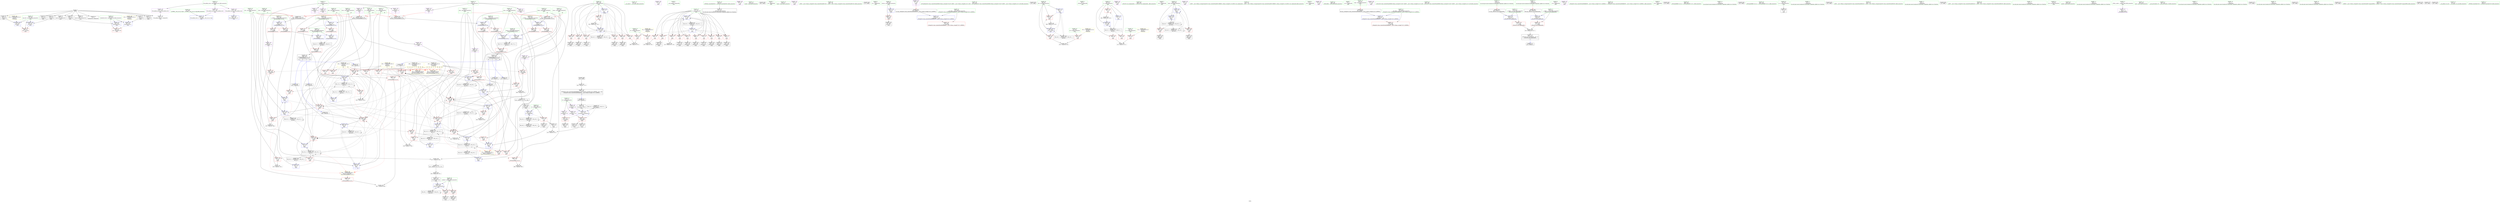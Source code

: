 digraph "SVFG" {
	label="SVFG";

	Node0x55d9f587adc0 [shape=record,color=grey,label="{NodeID: 0\nNullPtr}"];
	Node0x55d9f587adc0 -> Node0x55d9f58a8ea0[style=solid];
	Node0x55d9f587adc0 -> Node0x55d9f58a8fa0[style=solid];
	Node0x55d9f587adc0 -> Node0x55d9f58a9070[style=solid];
	Node0x55d9f587adc0 -> Node0x55d9f58a9140[style=solid];
	Node0x55d9f587adc0 -> Node0x55d9f58a9210[style=solid];
	Node0x55d9f587adc0 -> Node0x55d9f58a92e0[style=solid];
	Node0x55d9f587adc0 -> Node0x55d9f58a93b0[style=solid];
	Node0x55d9f587adc0 -> Node0x55d9f58a9480[style=solid];
	Node0x55d9f587adc0 -> Node0x55d9f58a9550[style=solid];
	Node0x55d9f587adc0 -> Node0x55d9f58b3ac0[style=solid];
	Node0x55d9f58b5d10 [shape=record,color=blue,label="{NodeID: 277\n449\<--466\nretval\<--\n_ZSt3minIiERKT_S2_S2_\n}"];
	Node0x55d9f58b5d10 -> Node0x55d9f58d4d00[style=dashed];
	Node0x55d9f58a9a60 [shape=record,color=red,label="{NodeID: 194\n297\<--105\n\<--j\nmain\n}"];
	Node0x55d9f58a9a60 -> Node0x55d9f58a6700[style=solid];
	Node0x55d9f58a6a40 [shape=record,color=black,label="{NodeID: 111\n316\<--314\nconv\<--\nmain\n}"];
	Node0x55d9f58a6a40 -> Node0x55d9f58afb30[style=solid];
	Node0x55d9f58a4d40 [shape=record,color=green,label="{NodeID: 28\n44\<--45\n__cxa_atexit\<--__cxa_atexit_field_insensitive\n}"];
	Node0x55d9f58afe30 [shape=record,color=grey,label="{NodeID: 388\n347 = cmp(345, 346, )\n}"];
	Node0x55d9f58afe30 -> Node0x55d9f58bb140[style=solid];
	Node0x55d9f58ab120 [shape=record,color=red,label="{NodeID: 222\n457\<--453\n\<--__b.addr\n_ZSt3minIiERKT_S2_S2_\n}"];
	Node0x55d9f58ab120 -> Node0x55d9f58ab2c0[style=solid];
	Node0x55d9f58acbd0 [shape=record,color=purple,label="{NodeID: 139\n113\<--14\n\<--.str\nmain\n}"];
	Node0x55d9f58a74b0 [shape=record,color=green,label="{NodeID: 56\n109\<--110\nnotbird\<--notbird_field_insensitive\nmain\n}"];
	Node0x55d9f58a74b0 -> Node0x55d9f58a9e70[style=solid];
	Node0x55d9f58a74b0 -> Node0x55d9f58a9f40[style=solid];
	Node0x55d9f58a74b0 -> Node0x55d9f58b54f0[style=solid];
	Node0x55d9f5905160 [shape=record,color=black,label="{NodeID: 582\n271 = PHI(471, )\n}"];
	Node0x55d9f5905160 -> Node0x55d9f58aa690[style=solid];
	Node0x55d9f58d2500 [shape=record,color=black,label="{NodeID: 416\nMR_46V_2 = PHI(MR_46V_3, MR_46V_1, )\npts\{110 \}\n}"];
	Node0x55d9f58d2500 -> Node0x55d9f58b54f0[style=dashed];
	Node0x55d9f58d2500 -> Node0x55d9f58d2500[style=dashed];
	Node0x55d9f58b4720 [shape=record,color=blue,label="{NodeID: 250\n83\<--218\nexn.slot\<--\nmain\n}"];
	Node0x55d9f58b4720 -> Node0x55d9f58aeb40[style=dashed];
	Node0x55d9f58ae320 [shape=record,color=red,label="{NodeID: 167\n134\<--77\n\<--i\nmain\n}"];
	Node0x55d9f58ae320 -> Node0x55d9f58b0430[style=solid];
	Node0x55d9f58a8ea0 [shape=record,color=black,label="{NodeID: 84\n2\<--3\ndummyVal\<--dummyVal\n}"];
	Node0x55d9f58a2850 [shape=record,color=green,label="{NodeID: 1\n7\<--1\n__dso_handle\<--dummyObj\nGlob }"];
	Node0x55d9f58b5de0 [shape=record,color=blue,label="{NodeID: 278\n476\<--472\n__a.addr\<--__a\n_ZSt3maxIiERKT_S2_S2_\n}"];
	Node0x55d9f58b5de0 -> Node0x55d9f58ab530[style=dashed];
	Node0x55d9f58b5de0 -> Node0x55d9f58ab600[style=dashed];
	Node0x55d9f58a9b30 [shape=record,color=red,label="{NodeID: 195\n303\<--105\n\<--j\nmain\n}"];
	Node0x55d9f58a9b30 -> Node0x55d9f58a67d0[style=solid];
	Node0x55d9f58a6b10 [shape=record,color=black,label="{NodeID: 112\n318\<--317\nidxprom70\<--\nmain\n}"];
	Node0x55d9f58a4e40 [shape=record,color=green,label="{NodeID: 29\n43\<--49\n_ZNSt8ios_base4InitD1Ev\<--_ZNSt8ios_base4InitD1Ev_field_insensitive\n}"];
	Node0x55d9f58a4e40 -> Node0x55d9f58a9620[style=solid];
	Node0x55d9f58affb0 [shape=record,color=grey,label="{NodeID: 389\n335 = cmp(333, 334, )\n}"];
	Node0x55d9f58ab1f0 [shape=record,color=red,label="{NodeID: 223\n463\<--453\n\<--__b.addr\n_ZSt3minIiERKT_S2_S2_\n}"];
	Node0x55d9f58ab1f0 -> Node0x55d9f58b5c40[style=solid];
	Node0x55d9f58acca0 [shape=record,color=purple,label="{NodeID: 140\n239\<--14\n\<--.str\nmain\n}"];
	Node0x55d9f58a7580 [shape=record,color=green,label="{NodeID: 57\n115\<--116\nscanf\<--scanf_field_insensitive\n}"];
	Node0x55d9f59052a0 [shape=record,color=black,label="{NodeID: 583\n361 = PHI()\n}"];
	Node0x55d9f58d2a00 [shape=record,color=black,label="{NodeID: 417\nMR_52V_2 = PHI(MR_52V_3, MR_52V_1, )\npts\{130000 \}\n}"];
	Node0x55d9f58d2a00 -> Node0x55d9f58aaaa0[style=dashed];
	Node0x55d9f58d2a00 -> Node0x55d9f58b4170[style=dashed];
	Node0x55d9f58d2a00 -> Node0x55d9f58d2a00[style=dashed];
	Node0x55d9f58b47f0 [shape=record,color=blue,label="{NodeID: 251\n85\<--220\nehselector.slot\<--\nmain\n}"];
	Node0x55d9f58b47f0 -> Node0x55d9f58aec10[style=dashed];
	Node0x55d9f58ae3f0 [shape=record,color=red,label="{NodeID: 168\n154\<--77\n\<--i\nmain\n}"];
	Node0x55d9f58ae3f0 -> Node0x55d9f58a97f0[style=solid];
	Node0x55d9f58a8fa0 [shape=record,color=black,label="{NodeID: 85\n211\<--3\n\<--dummyVal\nmain\n}"];
	Node0x55d9f58a2b90 [shape=record,color=green,label="{NodeID: 2\n14\<--1\n.str\<--dummyObj\nGlob }"];
	Node0x55d9f58b5eb0 [shape=record,color=blue,label="{NodeID: 279\n478\<--473\n__b.addr\<--__b\n_ZSt3maxIiERKT_S2_S2_\n}"];
	Node0x55d9f58b5eb0 -> Node0x55d9f58ab6d0[style=dashed];
	Node0x55d9f58b5eb0 -> Node0x55d9f58ab7a0[style=dashed];
	Node0x55d9f58a9c00 [shape=record,color=red,label="{NodeID: 196\n317\<--105\n\<--j\nmain\n}"];
	Node0x55d9f58a9c00 -> Node0x55d9f58a6b10[style=solid];
	Node0x55d9f58a6be0 [shape=record,color=black,label="{NodeID: 113\n321\<--320\ntobool72\<--\nmain\n}"];
	Node0x55d9f58a4f40 [shape=record,color=green,label="{NodeID: 30\n56\<--57\nmain\<--main_field_insensitive\n}"];
	Node0x55d9f58b0130 [shape=record,color=grey,label="{NodeID: 390\n486 = cmp(483, 485, )\n}"];
	Node0x55d9f58ab2c0 [shape=record,color=red,label="{NodeID: 224\n458\<--457\n\<--\n_ZSt3minIiERKT_S2_S2_\n}"];
	Node0x55d9f58ab2c0 -> Node0x55d9f58b02b0[style=solid];
	Node0x55d9f58acd70 [shape=record,color=purple,label="{NodeID: 141\n124\<--16\n\<--.str.1\nmain\n}"];
	Node0x55d9f58a7680 [shape=record,color=green,label="{NodeID: 58\n139\<--140\n_ZNSt7__cxx1112basic_stringIcSt11char_traitsIcESaIcEEC1Ev\<--_ZNSt7__cxx1112basic_stringIcSt11char_traitsIcESaIcEEC1Ev_field_insensitive\n}"];
	Node0x55d9f5905370 [shape=record,color=black,label="{NodeID: 584\n372 = PHI()\n}"];
	Node0x55d9f58d2f00 [shape=record,color=black,label="{NodeID: 418\nMR_12V_4 = PHI(MR_12V_6, MR_12V_3, )\npts\{70 \}\n|{|<s8>14}}"];
	Node0x55d9f58d2f00 -> Node0x55d9f58adca0[style=dashed];
	Node0x55d9f58d2f00 -> Node0x55d9f58add70[style=dashed];
	Node0x55d9f58d2f00 -> Node0x55d9f58aa0e0[style=dashed];
	Node0x55d9f58d2f00 -> Node0x55d9f58aa420[style=dashed];
	Node0x55d9f58d2f00 -> Node0x55d9f58aa5c0[style=dashed];
	Node0x55d9f58d2f00 -> Node0x55d9f58b4240[style=dashed];
	Node0x55d9f58d2f00 -> Node0x55d9f5888d50[style=dashed];
	Node0x55d9f58d2f00 -> Node0x55d9f58d2f00[style=dashed];
	Node0x55d9f58d2f00:s8 -> Node0x55d9f58e1070[style=dashed,color=red];
	Node0x55d9f58b48c0 [shape=record,color=blue,label="{NodeID: 252\n77\<--233\ni\<--inc\nmain\n}"];
	Node0x55d9f58b48c0 -> Node0x55d9f58ae320[style=dashed];
	Node0x55d9f58b48c0 -> Node0x55d9f58ae3f0[style=dashed];
	Node0x55d9f58b48c0 -> Node0x55d9f58ae4c0[style=dashed];
	Node0x55d9f58b48c0 -> Node0x55d9f58ae590[style=dashed];
	Node0x55d9f58b48c0 -> Node0x55d9f58ae660[style=dashed];
	Node0x55d9f58b48c0 -> Node0x55d9f58ae730[style=dashed];
	Node0x55d9f58b48c0 -> Node0x55d9f58ae800[style=dashed];
	Node0x55d9f58b48c0 -> Node0x55d9f58ae8d0[style=dashed];
	Node0x55d9f58b48c0 -> Node0x55d9f58ae9a0[style=dashed];
	Node0x55d9f58b48c0 -> Node0x55d9f58aea70[style=dashed];
	Node0x55d9f58b48c0 -> Node0x55d9f58b48c0[style=dashed];
	Node0x55d9f58b48c0 -> Node0x55d9f58cf800[style=dashed];
	Node0x55d9f58ae4c0 [shape=record,color=red,label="{NodeID: 169\n160\<--77\n\<--i\nmain\n}"];
	Node0x55d9f58ae4c0 -> Node0x55d9f58a5e10[style=solid];
	Node0x55d9f58a9070 [shape=record,color=black,label="{NodeID: 86\n212\<--3\n\<--dummyVal\nmain\n}"];
	Node0x55d9f58a9070 -> Node0x55d9f58b4580[style=solid];
	Node0x55d9f587c270 [shape=record,color=green,label="{NodeID: 3\n16\<--1\n.str.1\<--dummyObj\nGlob }"];
	Node0x55d9f58b5f80 [shape=record,color=blue,label="{NodeID: 280\n474\<--488\nretval\<--\n_ZSt3maxIiERKT_S2_S2_\n}"];
	Node0x55d9f58b5f80 -> Node0x55d9f58d6600[style=dashed];
	Node0x55d9f58a9cd0 [shape=record,color=red,label="{NodeID: 197\n329\<--105\n\<--j\nmain\n}"];
	Node0x55d9f58a9cd0 -> Node0x55d9f58bbd80[style=solid];
	Node0x55d9f58a6cb0 [shape=record,color=black,label="{NodeID: 114\n322\<--320\nconv73\<--\nmain\n}"];
	Node0x55d9f58a6cb0 -> Node0x55d9f58afb30[style=solid];
	Node0x55d9f58a5040 [shape=record,color=green,label="{NodeID: 31\n59\<--60\nretval\<--retval_field_insensitive\nmain\n}"];
	Node0x55d9f58a5040 -> Node0x55d9f58ad620[style=solid];
	Node0x55d9f58a5040 -> Node0x55d9f58b3bc0[style=solid];
	Node0x55d9f58b02b0 [shape=record,color=grey,label="{NodeID: 391\n461 = cmp(458, 460, )\n}"];
	Node0x55d9f58ab390 [shape=record,color=red,label="{NodeID: 225\n460\<--459\n\<--\n_ZSt3minIiERKT_S2_S2_\n}"];
	Node0x55d9f58ab390 -> Node0x55d9f58b02b0[style=solid];
	Node0x55d9f58ace40 [shape=record,color=purple,label="{NodeID: 142\n167\<--19\n\<--.str.2\nmain\n|{<s0>13}}"];
	Node0x55d9f58ace40:s0 -> Node0x55d9f5901320[style=solid,color=red];
	Node0x55d9f58a7780 [shape=record,color=green,label="{NodeID: 59\n143\<--144\n_ZSt7getlineIcSt11char_traitsIcESaIcEERSt13basic_istreamIT_T0_ES7_RNSt7__cxx1112basic_stringIS4_S5_T1_EE\<--_ZSt7getlineIcSt11char_traitsIcESaIcEERSt13basic_istreamIT_T0_ES7_RNSt7__cxx1112basic_stringIS4_S5_T1_EE_field_insensitive\n}"];
	Node0x55d9f5905440 [shape=record,color=black,label="{NodeID: 585\n375 = PHI()\n}"];
	Node0x55d9f58d3400 [shape=record,color=black,label="{NodeID: 419\nMR_14V_4 = PHI(MR_14V_6, MR_14V_3, )\npts\{72 \}\n|{|<s8>15}}"];
	Node0x55d9f58d3400 -> Node0x55d9f58ade40[style=dashed];
	Node0x55d9f58d3400 -> Node0x55d9f58adf10[style=dashed];
	Node0x55d9f58d3400 -> Node0x55d9f58aa1b0[style=dashed];
	Node0x55d9f58d3400 -> Node0x55d9f58aa4f0[style=dashed];
	Node0x55d9f58d3400 -> Node0x55d9f58aa690[style=dashed];
	Node0x55d9f58d3400 -> Node0x55d9f58b4310[style=dashed];
	Node0x55d9f58d3400 -> Node0x55d9f58ced10[style=dashed];
	Node0x55d9f58d3400 -> Node0x55d9f58d3400[style=dashed];
	Node0x55d9f58d3400:s8 -> Node0x55d9f58e0a70[style=dashed,color=red];
	Node0x55d9f58b4990 [shape=record,color=blue,label="{NodeID: 253\n89\<--112\ni43\<--\nmain\n}"];
	Node0x55d9f58b4990 -> Node0x55d9f58aece0[style=dashed];
	Node0x55d9f58b4990 -> Node0x55d9f58aedb0[style=dashed];
	Node0x55d9f58b4990 -> Node0x55d9f58b55c0[style=dashed];
	Node0x55d9f58b4990 -> Node0x55d9f58cfd00[style=dashed];
	Node0x55d9f58ae590 [shape=record,color=red,label="{NodeID: 170\n171\<--77\n\<--i\nmain\n}"];
	Node0x55d9f58ae590 -> Node0x55d9f58a5fb0[style=solid];
	Node0x55d9f58a9140 [shape=record,color=black,label="{NodeID: 87\n214\<--3\n\<--dummyVal\nmain\n}"];
	Node0x55d9f58a9140 -> Node0x55d9f58b4650[style=solid];
	Node0x55d9f587d910 [shape=record,color=green,label="{NodeID: 4\n18\<--1\n_ZSt3cin\<--dummyObj\nGlob }"];
	Node0x55d9f58b6050 [shape=record,color=blue,label="{NodeID: 281\n474\<--491\nretval\<--\n_ZSt3maxIiERKT_S2_S2_\n}"];
	Node0x55d9f58b6050 -> Node0x55d9f58d6600[style=dashed];
	Node0x55d9f58a9da0 [shape=record,color=red,label="{NodeID: 198\n314\<--107\n\<--b\nmain\n}"];
	Node0x55d9f58a9da0 -> Node0x55d9f58a6970[style=solid];
	Node0x55d9f58a9da0 -> Node0x55d9f58a6a40[style=solid];
	Node0x55d9f58a6d80 [shape=record,color=black,label="{NodeID: 115\n352\<--350\nfrombool88\<--lnot\nmain\n}"];
	Node0x55d9f58a6d80 -> Node0x55d9f58b54f0[style=solid];
	Node0x55d9f58a5110 [shape=record,color=green,label="{NodeID: 32\n61\<--62\nC\<--C_field_insensitive\nmain\n}"];
	Node0x55d9f58a5110 -> Node0x55d9f58ad6f0[style=solid];
	Node0x55d9f58b0430 [shape=record,color=grey,label="{NodeID: 392\n136 = cmp(134, 135, )\n}"];
	Node0x55d9f58ab460 [shape=record,color=red,label="{NodeID: 226\n494\<--474\n\<--retval\n_ZSt3maxIiERKT_S2_S2_\n}"];
	Node0x55d9f58ab460 -> Node0x55d9f58abfa0[style=solid];
	Node0x55d9f58acf10 [shape=record,color=purple,label="{NodeID: 143\n360\<--19\n\<--.str.2\nmain\n}"];
	Node0x55d9f58a7880 [shape=record,color=green,label="{NodeID: 60\n148\<--149\n_ZStorSt13_Ios_OpenmodeS_\<--_ZStorSt13_Ios_OpenmodeS__field_insensitive\n}"];
	Node0x55d9f5905510 [shape=record,color=black,label="{NodeID: 586\n441 = PHI()\n}"];
	Node0x55d9f5905510 -> Node0x55d9f58afcb0[style=solid];
	Node0x55d9f58d3900 [shape=record,color=black,label="{NodeID: 420\nMR_16V_4 = PHI(MR_16V_6, MR_16V_3, )\npts\{74 \}\n|{|<s9>16}}"];
	Node0x55d9f58d3900 -> Node0x55d9f58adfe0[style=dashed];
	Node0x55d9f58d3900 -> Node0x55d9f58ae0b0[style=dashed];
	Node0x55d9f58d3900 -> Node0x55d9f58aa0e0[style=dashed];
	Node0x55d9f58d3900 -> Node0x55d9f58aa280[style=dashed];
	Node0x55d9f58d3900 -> Node0x55d9f58aa420[style=dashed];
	Node0x55d9f58d3900 -> Node0x55d9f58aa5c0[style=dashed];
	Node0x55d9f58d3900 -> Node0x55d9f58b43e0[style=dashed];
	Node0x55d9f58d3900 -> Node0x55d9f58cee00[style=dashed];
	Node0x55d9f58d3900 -> Node0x55d9f58d3900[style=dashed];
	Node0x55d9f58d3900:s9 -> Node0x55d9f58e1070[style=dashed,color=red];
	Node0x55d9f58b4a60 [shape=record,color=blue,label="{NodeID: 254\n95\<--254\ntxmi\<--\nmain\n|{|<s2>27}}"];
	Node0x55d9f58b4a60 -> Node0x55d9f58aa420[style=dashed];
	Node0x55d9f58b4a60 -> Node0x55d9f58b4da0[style=dashed];
	Node0x55d9f58b4a60:s2 -> Node0x55d9f58e1070[style=dashed,color=red];
	Node0x55d9f58ae660 [shape=record,color=red,label="{NodeID: 171\n176\<--77\n\<--i\nmain\n}"];
	Node0x55d9f58ae660 -> Node0x55d9f58a6080[style=solid];
	Node0x55d9f58a9210 [shape=record,color=black,label="{NodeID: 88\n217\<--3\n\<--dummyVal\nmain\n}"];
	Node0x55d9f587d9a0 [shape=record,color=green,label="{NodeID: 5\n19\<--1\n.str.2\<--dummyObj\nGlob }"];
	Node0x55d9f58a9e70 [shape=record,color=red,label="{NodeID: 199\n357\<--109\n\<--notbird\nmain\n}"];
	Node0x55d9f58a9e70 -> Node0x55d9f58ab9f0[style=solid];
	Node0x55d9f58ab920 [shape=record,color=black,label="{NodeID: 116\n355\<--354\ntobool89\<--\nmain\n}"];
	Node0x55d9f58a51e0 [shape=record,color=green,label="{NodeID: 33\n63\<--64\nt\<--t_field_insensitive\nmain\n}"];
	Node0x55d9f58a51e0 -> Node0x55d9f58ad7c0[style=solid];
	Node0x55d9f58a51e0 -> Node0x55d9f58ad890[style=solid];
	Node0x55d9f58a51e0 -> Node0x55d9f58ad960[style=solid];
	Node0x55d9f58a51e0 -> Node0x55d9f58b3c90[style=solid];
	Node0x55d9f58a51e0 -> Node0x55d9f58b5690[style=solid];
	Node0x55d9f58e0310 [shape=record,color=yellow,style=double,label="{NodeID: 476\n48V_1 = ENCHI(MR_48V_0)\npts\{90000 \}\nFun[main]|{|<s10>14|<s11>15|<s12>16|<s13>17|<s14>27|<s15>28|<s16>29|<s17>30}}"];
	Node0x55d9f58e0310 -> Node0x55d9f58aa0e0[style=dashed];
	Node0x55d9f58e0310 -> Node0x55d9f58aa1b0[style=dashed];
	Node0x55d9f58e0310 -> Node0x55d9f58aa280[style=dashed];
	Node0x55d9f58e0310 -> Node0x55d9f58aa350[style=dashed];
	Node0x55d9f58e0310 -> Node0x55d9f58aa420[style=dashed];
	Node0x55d9f58e0310 -> Node0x55d9f58aa4f0[style=dashed];
	Node0x55d9f58e0310 -> Node0x55d9f58aa5c0[style=dashed];
	Node0x55d9f58e0310 -> Node0x55d9f58aa690[style=dashed];
	Node0x55d9f58e0310 -> Node0x55d9f58aa760[style=dashed];
	Node0x55d9f58e0310 -> Node0x55d9f58aa830[style=dashed];
	Node0x55d9f58e0310:s10 -> Node0x55d9f58e1150[style=dashed,color=red];
	Node0x55d9f58e0310:s11 -> Node0x55d9f58e0b50[style=dashed,color=red];
	Node0x55d9f58e0310:s12 -> Node0x55d9f58e1150[style=dashed,color=red];
	Node0x55d9f58e0310:s13 -> Node0x55d9f58e0b50[style=dashed,color=red];
	Node0x55d9f58e0310:s14 -> Node0x55d9f58e1150[style=dashed,color=red];
	Node0x55d9f58e0310:s15 -> Node0x55d9f58e0b50[style=dashed,color=red];
	Node0x55d9f58e0310:s16 -> Node0x55d9f58e1150[style=dashed,color=red];
	Node0x55d9f58e0310:s17 -> Node0x55d9f58e0b50[style=dashed,color=red];
	Node0x55d9f58b05b0 [shape=record,color=grey,label="{NodeID: 393\n122 = cmp(120, 121, )\n}"];
	Node0x55d9f58ab530 [shape=record,color=red,label="{NodeID: 227\n482\<--476\n\<--__a.addr\n_ZSt3maxIiERKT_S2_S2_\n}"];
	Node0x55d9f58ab530 -> Node0x55d9f58b3790[style=solid];
	Node0x55d9f58acfe0 [shape=record,color=purple,label="{NodeID: 144\n242\<--21\n\<--.str.3\nmain\n}"];
	Node0x55d9f58a7980 [shape=record,color=green,label="{NodeID: 61\n151\<--152\n_ZNSt7__cxx1118basic_stringstreamIcSt11char_traitsIcESaIcEEC1ERKNS_12basic_stringIcS2_S3_EESt13_Ios_Openmode\<--_ZNSt7__cxx1118basic_stringstreamIcSt11char_traitsIcESaIcEEC1ERKNS_12basic_stringIcS2_S3_EESt13_Ios_Openmode_field_insensitive\n}"];
	Node0x55d9f5905610 [shape=record,color=black,label="{NodeID: 587\n472 = PHI(192, 206, 91, 93, )\n0th arg _ZSt3maxIiERKT_S2_S2_ }"];
	Node0x55d9f5905610 -> Node0x55d9f58b5de0[style=solid];
	Node0x55d9f58d3e00 [shape=record,color=black,label="{NodeID: 421\nMR_18V_4 = PHI(MR_18V_6, MR_18V_3, )\npts\{76 \}\n|{|<s9>17}}"];
	Node0x55d9f58d3e00 -> Node0x55d9f58ae180[style=dashed];
	Node0x55d9f58d3e00 -> Node0x55d9f58ae250[style=dashed];
	Node0x55d9f58d3e00 -> Node0x55d9f58aa1b0[style=dashed];
	Node0x55d9f58d3e00 -> Node0x55d9f58aa350[style=dashed];
	Node0x55d9f58d3e00 -> Node0x55d9f58aa4f0[style=dashed];
	Node0x55d9f58d3e00 -> Node0x55d9f58aa690[style=dashed];
	Node0x55d9f58d3e00 -> Node0x55d9f58b44b0[style=dashed];
	Node0x55d9f58d3e00 -> Node0x55d9f58cf300[style=dashed];
	Node0x55d9f58d3e00 -> Node0x55d9f58d3e00[style=dashed];
	Node0x55d9f58d3e00:s9 -> Node0x55d9f58e0a70[style=dashed,color=red];
	Node0x55d9f58b4b30 [shape=record,color=blue,label="{NodeID: 255\n97\<--256\ntxma\<--\nmain\n|{|<s2>28}}"];
	Node0x55d9f58b4b30 -> Node0x55d9f58aa4f0[style=dashed];
	Node0x55d9f58b4b30 -> Node0x55d9f58b4e70[style=dashed];
	Node0x55d9f58b4b30:s2 -> Node0x55d9f58e0a70[style=dashed,color=red];
	Node0x55d9f58ae730 [shape=record,color=red,label="{NodeID: 172\n182\<--77\n\<--i\nmain\n}"];
	Node0x55d9f58ae730 -> Node0x55d9f58a6220[style=solid];
	Node0x55d9f58a92e0 [shape=record,color=black,label="{NodeID: 89\n218\<--3\n\<--dummyVal\nmain\n}"];
	Node0x55d9f58a92e0 -> Node0x55d9f58b4720[style=solid];
	Node0x55d9f587da30 [shape=record,color=green,label="{NodeID: 6\n21\<--1\n.str.3\<--dummyObj\nGlob }"];
	Node0x55d9f58a9f40 [shape=record,color=red,label="{NodeID: 200\n368\<--109\n\<--notbird\nmain\n}"];
	Node0x55d9f58a9f40 -> Node0x55d9f58abb90[style=solid];
	Node0x55d9f58ab9f0 [shape=record,color=black,label="{NodeID: 117\n358\<--357\ntobool91\<--\nmain\n}"];
	Node0x55d9f58a52b0 [shape=record,color=green,label="{NodeID: 34\n65\<--66\nN\<--N_field_insensitive\nmain\n}"];
	Node0x55d9f58a52b0 -> Node0x55d9f58ada30[style=solid];
	Node0x55d9f58a52b0 -> Node0x55d9f58adb00[style=solid];
	Node0x55d9f58e03f0 [shape=record,color=yellow,style=double,label="{NodeID: 477\n50V_1 = ENCHI(MR_50V_0)\npts\{110000 \}\nFun[main]|{|<s10>14|<s11>15|<s12>16|<s13>17|<s14>27|<s15>28|<s16>29|<s17>30}}"];
	Node0x55d9f58e03f0 -> Node0x55d9f58aa0e0[style=dashed];
	Node0x55d9f58e03f0 -> Node0x55d9f58aa1b0[style=dashed];
	Node0x55d9f58e03f0 -> Node0x55d9f58aa280[style=dashed];
	Node0x55d9f58e03f0 -> Node0x55d9f58aa350[style=dashed];
	Node0x55d9f58e03f0 -> Node0x55d9f58aa420[style=dashed];
	Node0x55d9f58e03f0 -> Node0x55d9f58aa4f0[style=dashed];
	Node0x55d9f58e03f0 -> Node0x55d9f58aa5c0[style=dashed];
	Node0x55d9f58e03f0 -> Node0x55d9f58aa690[style=dashed];
	Node0x55d9f58e03f0 -> Node0x55d9f58aa900[style=dashed];
	Node0x55d9f58e03f0 -> Node0x55d9f58aa9d0[style=dashed];
	Node0x55d9f58e03f0:s10 -> Node0x55d9f58e1150[style=dashed,color=red];
	Node0x55d9f58e03f0:s11 -> Node0x55d9f58e0b50[style=dashed,color=red];
	Node0x55d9f58e03f0:s12 -> Node0x55d9f58e1150[style=dashed,color=red];
	Node0x55d9f58e03f0:s13 -> Node0x55d9f58e0b50[style=dashed,color=red];
	Node0x55d9f58e03f0:s14 -> Node0x55d9f58e1150[style=dashed,color=red];
	Node0x55d9f58e03f0:s15 -> Node0x55d9f58e0b50[style=dashed,color=red];
	Node0x55d9f58e03f0:s16 -> Node0x55d9f58e1150[style=dashed,color=red];
	Node0x55d9f58e03f0:s17 -> Node0x55d9f58e0b50[style=dashed,color=red];
	Node0x55d9f58b0730 [shape=record,color=grey,label="{NodeID: 394\n294 = cmp(292, 293, )\n}"];
	Node0x55d9f58ab600 [shape=record,color=red,label="{NodeID: 228\n491\<--476\n\<--__a.addr\n_ZSt3maxIiERKT_S2_S2_\n}"];
	Node0x55d9f58ab600 -> Node0x55d9f58b6050[style=solid];
	Node0x55d9f58ad0b0 [shape=record,color=purple,label="{NodeID: 145\n252\<--23\n\<--.str.4\nmain\n}"];
	Node0x55d9f58a7a80 [shape=record,color=green,label="{NodeID: 62\n158\<--159\n_ZNSirsERi\<--_ZNSirsERi_field_insensitive\n}"];
	Node0x55d9f5905a50 [shape=record,color=black,label="{NodeID: 588\n473 = PHI(71, 75, 97, 101, )\n1st arg _ZSt3maxIiERKT_S2_S2_ }"];
	Node0x55d9f5905a50 -> Node0x55d9f58b5eb0[style=solid];
	Node0x55d9f58b4c00 [shape=record,color=blue,label="{NodeID: 256\n99\<--258\ntymi\<--\nmain\n|{|<s3>29}}"];
	Node0x55d9f58b4c00 -> Node0x55d9f58aa420[style=dashed];
	Node0x55d9f58b4c00 -> Node0x55d9f58aa5c0[style=dashed];
	Node0x55d9f58b4c00 -> Node0x55d9f58b4f40[style=dashed];
	Node0x55d9f58b4c00:s3 -> Node0x55d9f58e1070[style=dashed,color=red];
	Node0x55d9f58ae800 [shape=record,color=red,label="{NodeID: 173\n190\<--77\n\<--i\nmain\n}"];
	Node0x55d9f58ae800 -> Node0x55d9f58a62f0[style=solid];
	Node0x55d9f58a93b0 [shape=record,color=black,label="{NodeID: 90\n220\<--3\n\<--dummyVal\nmain\n}"];
	Node0x55d9f58a93b0 -> Node0x55d9f58b47f0[style=solid];
	Node0x55d9f587dac0 [shape=record,color=green,label="{NodeID: 7\n23\<--1\n.str.4\<--dummyObj\nGlob }"];
	Node0x55d9f58aa010 [shape=record,color=red,label="{NodeID: 201\n179\<--178\n\<--arrayidx23\nmain\n}"];
	Node0x55d9f58aa010 -> Node0x55d9f58a6150[style=solid];
	Node0x55d9f58abac0 [shape=record,color=black,label="{NodeID: 118\n366\<--365\ntobool94\<--\nmain\n}"];
	Node0x55d9f58a5380 [shape=record,color=green,label="{NodeID: 35\n67\<--68\nM\<--M_field_insensitive\nmain\n}"];
	Node0x55d9f58a5380 -> Node0x55d9f58adbd0[style=solid];
	Node0x55d9f5900d50 [shape=record,color=black,label="{NodeID: 561\n431 = PHI(81, )\n0th arg _ZSteqIcSt11char_traitsIcESaIcEEbRKNSt7__cxx1112basic_stringIT_T0_T1_EEPKS5_ }"];
	Node0x55d9f5900d50 -> Node0x55d9f58b5900[style=solid];
	Node0x55d9f58b08b0 [shape=record,color=grey,label="{NodeID: 395\n301 = cmp(296, 300, )\n}"];
	Node0x55d9f58ab6d0 [shape=record,color=red,label="{NodeID: 229\n484\<--478\n\<--__b.addr\n_ZSt3maxIiERKT_S2_S2_\n}"];
	Node0x55d9f58ab6d0 -> Node0x55d9f58b3820[style=solid];
	Node0x55d9f58ad180 [shape=record,color=purple,label="{NodeID: 146\n371\<--25\n\<--.str.5\nmain\n}"];
	Node0x55d9f58a7b80 [shape=record,color=green,label="{NodeID: 63\n165\<--166\n_ZStrsIcSt11char_traitsIcESaIcEERSt13basic_istreamIT_T0_ES7_RNSt7__cxx1112basic_stringIS4_S5_T1_EE\<--_ZStrsIcSt11char_traitsIcESaIcEERSt13basic_istreamIT_T0_ES7_RNSt7__cxx1112basic_stringIS4_S5_T1_EE_field_insensitive\n}"];
	Node0x55d9f5905c50 [shape=record,color=black,label="{NodeID: 589\n408 = PHI(146, )\n0th arg _ZStorSt13_Ios_OpenmodeS_ }"];
	Node0x55d9f5905c50 -> Node0x55d9f58b5760[style=solid];
	Node0x55d9f58b4cd0 [shape=record,color=blue,label="{NodeID: 257\n101\<--260\ntyma\<--\nmain\n|{|<s3>30}}"];
	Node0x55d9f58b4cd0 -> Node0x55d9f58aa4f0[style=dashed];
	Node0x55d9f58b4cd0 -> Node0x55d9f58aa690[style=dashed];
	Node0x55d9f58b4cd0 -> Node0x55d9f58b5010[style=dashed];
	Node0x55d9f58b4cd0:s3 -> Node0x55d9f58e0a70[style=dashed,color=red];
	Node0x55d9f58ae8d0 [shape=record,color=red,label="{NodeID: 174\n198\<--77\n\<--i\nmain\n}"];
	Node0x55d9f58ae8d0 -> Node0x55d9f58a63c0[style=solid];
	Node0x55d9f58a9480 [shape=record,color=black,label="{NodeID: 91\n392\<--3\nlpad.val\<--dummyVal\nmain\n}"];
	Node0x55d9f587def0 [shape=record,color=green,label="{NodeID: 8\n25\<--1\n.str.5\<--dummyObj\nGlob }"];
	Node0x55d9f58aa0e0 [shape=record,color=red,label="{NodeID: 202\n188\<--185\n\<--call27\nmain\n}"];
	Node0x55d9f58aa0e0 -> Node0x55d9f58b4240[style=solid];
	Node0x55d9f58abb90 [shape=record,color=black,label="{NodeID: 119\n369\<--368\ntobool96\<--\nmain\n}"];
	Node0x55d9f58a5450 [shape=record,color=green,label="{NodeID: 36\n69\<--70\nxmi\<--xmi_field_insensitive\nmain\n|{|<s4>14}}"];
	Node0x55d9f58a5450 -> Node0x55d9f58adca0[style=solid];
	Node0x55d9f58a5450 -> Node0x55d9f58add70[style=solid];
	Node0x55d9f58a5450 -> Node0x55d9f58b3d60[style=solid];
	Node0x55d9f58a5450 -> Node0x55d9f58b4240[style=solid];
	Node0x55d9f58a5450:s4 -> Node0x55d9f59060d0[style=solid,color=red];
	Node0x55d9f5901320 [shape=record,color=black,label="{NodeID: 562\n432 = PHI(167, )\n1st arg _ZSteqIcSt11char_traitsIcESaIcEEbRKNSt7__cxx1112basic_stringIT_T0_T1_EEPKS5_ }"];
	Node0x55d9f5901320 -> Node0x55d9f58b59d0[style=solid];
	Node0x55d9f58b0a30 [shape=record,color=grey,label="{NodeID: 396\n339 = cmp(337, 338, )\n}"];
	Node0x55d9f58ab7a0 [shape=record,color=red,label="{NodeID: 230\n488\<--478\n\<--__b.addr\n_ZSt3maxIiERKT_S2_S2_\n}"];
	Node0x55d9f58ab7a0 -> Node0x55d9f58b5f80[style=solid];
	Node0x55d9f58ad250 [shape=record,color=purple,label="{NodeID: 147\n374\<--27\n\<--.str.6\nmain\n}"];
	Node0x55d9f58a7c80 [shape=record,color=green,label="{NodeID: 64\n169\<--170\n_ZSteqIcSt11char_traitsIcESaIcEEbRKNSt7__cxx1112basic_stringIT_T0_T1_EEPKS5_\<--_ZSteqIcSt11char_traitsIcESaIcEEbRKNSt7__cxx1112basic_stringIT_T0_T1_EEPKS5__field_insensitive\n}"];
	Node0x55d9f5905d60 [shape=record,color=black,label="{NodeID: 590\n409 = PHI(147, )\n1st arg _ZStorSt13_Ios_OpenmodeS_ }"];
	Node0x55d9f5905d60 -> Node0x55d9f58b5830[style=solid];
	Node0x55d9f58d4d00 [shape=record,color=black,label="{NodeID: 424\nMR_62V_3 = PHI(MR_62V_4, MR_62V_2, )\npts\{450 \}\n}"];
	Node0x55d9f58d4d00 -> Node0x55d9f58aaeb0[style=dashed];
	Node0x55d9f58b4da0 [shape=record,color=blue,label="{NodeID: 258\n95\<--263\ntxmi\<--\nmain\n}"];
	Node0x55d9f58b4da0 -> Node0x55d9f58af1c0[style=dashed];
	Node0x55d9f58b4da0 -> Node0x55d9f58aa5c0[style=dashed];
	Node0x55d9f58b4da0 -> Node0x55d9f58b4a60[style=dashed];
	Node0x55d9f58b4da0 -> Node0x55d9f58d0200[style=dashed];
	Node0x55d9f58ae9a0 [shape=record,color=red,label="{NodeID: 175\n204\<--77\n\<--i\nmain\n}"];
	Node0x55d9f58ae9a0 -> Node0x55d9f58a6490[style=solid];
	Node0x55d9f58a9550 [shape=record,color=black,label="{NodeID: 92\n393\<--3\nlpad.val109\<--dummyVal\nmain\n}"];
	Node0x55d9f587df80 [shape=record,color=green,label="{NodeID: 9\n27\<--1\n.str.6\<--dummyObj\nGlob }"];
	Node0x55d9f58ce500 [shape=record,color=black,label="{NodeID: 452\nMR_44V_4 = PHI(MR_44V_5, MR_44V_3, )\npts\{108 \}\n}"];
	Node0x55d9f58ce500 -> Node0x55d9f58b5280[style=dashed];
	Node0x55d9f58ce500 -> Node0x55d9f58d2000[style=dashed];
	Node0x55d9f58ce500 -> Node0x55d9f58ce500[style=dashed];
	Node0x55d9f58aa1b0 [shape=record,color=red,label="{NodeID: 203\n196\<--193\n\<--call31\nmain\n}"];
	Node0x55d9f58aa1b0 -> Node0x55d9f58b4310[style=solid];
	Node0x55d9f58abc60 [shape=record,color=black,label="{NodeID: 120\n58\<--388\nmain_ret\<--\nmain\n}"];
	Node0x55d9f58a5520 [shape=record,color=green,label="{NodeID: 37\n71\<--72\nxma\<--xma_field_insensitive\nmain\n|{|<s4>15}}"];
	Node0x55d9f58a5520 -> Node0x55d9f58ade40[style=solid];
	Node0x55d9f58a5520 -> Node0x55d9f58adf10[style=solid];
	Node0x55d9f58a5520 -> Node0x55d9f58b3e30[style=solid];
	Node0x55d9f58a5520 -> Node0x55d9f58b4310[style=solid];
	Node0x55d9f58a5520:s4 -> Node0x55d9f5905a50[style=solid,color=red];
	Node0x55d9f5903b30 [shape=record,color=black,label="{NodeID: 563\n114 = PHI()\n}"];
	Node0x55d9f58b0bb0 [shape=record,color=grey,label="{NodeID: 397\n343 = cmp(341, 342, )\n}"];
	Node0x55d9f58b3790 [shape=record,color=red,label="{NodeID: 231\n483\<--482\n\<--\n_ZSt3maxIiERKT_S2_S2_\n}"];
	Node0x55d9f58b3790 -> Node0x55d9f58b0130[style=solid];
	Node0x55d9f58ad320 [shape=record,color=purple,label="{NodeID: 148\n512\<--29\nllvm.global_ctors_0\<--llvm.global_ctors\nGlob }"];
	Node0x55d9f58ad320 -> Node0x55d9f58b38f0[style=solid];
	Node0x55d9f58a7d80 [shape=record,color=green,label="{NodeID: 65\n186\<--187\n_ZSt3minIiERKT_S2_S2_\<--_ZSt3minIiERKT_S2_S2__field_insensitive\n}"];
	Node0x55d9f5905e70 [shape=record,color=black,label="{NodeID: 591\n447 = PHI(184, 200, 91, 93, )\n0th arg _ZSt3minIiERKT_S2_S2_ }"];
	Node0x55d9f5905e70 -> Node0x55d9f58b5aa0[style=solid];
	Node0x55d9f58b4e70 [shape=record,color=blue,label="{NodeID: 259\n97\<--266\ntxma\<--\nmain\n}"];
	Node0x55d9f58b4e70 -> Node0x55d9f58af290[style=dashed];
	Node0x55d9f58b4e70 -> Node0x55d9f58aa690[style=dashed];
	Node0x55d9f58b4e70 -> Node0x55d9f58b4b30[style=dashed];
	Node0x55d9f58b4e70 -> Node0x55d9f58d0700[style=dashed];
	Node0x55d9f58aea70 [shape=record,color=red,label="{NodeID: 176\n232\<--77\n\<--i\nmain\n}"];
	Node0x55d9f58aea70 -> Node0x55d9f58af9b0[style=solid];
	Node0x55d9f58a9620 [shape=record,color=black,label="{NodeID: 93\n42\<--43\n\<--_ZNSt8ios_base4InitD1Ev\nCan only get source location for instruction, argument, global var or function.}"];
	Node0x55d9f587e010 [shape=record,color=green,label="{NodeID: 10\n30\<--1\n\<--dummyObj\nCan only get source location for instruction, argument, global var or function.}"];
	Node0x55d9f58aa280 [shape=record,color=red,label="{NodeID: 204\n202\<--201\n\<--call35\nmain\n}"];
	Node0x55d9f58aa280 -> Node0x55d9f58b43e0[style=solid];
	Node0x55d9f58abd30 [shape=record,color=black,label="{NodeID: 121\n407\<--418\n_ZStorSt13_Ios_OpenmodeS__ret\<--or\n_ZStorSt13_Ios_OpenmodeS_\n|{<s0>8}}"];
	Node0x55d9f58abd30:s0 -> Node0x55d9f5904520[style=solid,color=blue];
	Node0x55d9f58a55f0 [shape=record,color=green,label="{NodeID: 38\n73\<--74\nymi\<--ymi_field_insensitive\nmain\n|{|<s4>16}}"];
	Node0x55d9f58a55f0 -> Node0x55d9f58adfe0[style=solid];
	Node0x55d9f58a55f0 -> Node0x55d9f58ae0b0[style=solid];
	Node0x55d9f58a55f0 -> Node0x55d9f58b3f00[style=solid];
	Node0x55d9f58a55f0 -> Node0x55d9f58b43e0[style=solid];
	Node0x55d9f58a55f0:s4 -> Node0x55d9f59060d0[style=solid,color=red];
	Node0x55d9f5903c30 [shape=record,color=black,label="{NodeID: 564\n142 = PHI()\n}"];
	Node0x55d9f58b0d30 [shape=record,color=grey,label="{NodeID: 398\n308 = cmp(306, 307, )\n}"];
	Node0x55d9f58b0d30 -> Node0x55d9f58bb760[style=solid];
	Node0x55d9f58b3820 [shape=record,color=red,label="{NodeID: 232\n485\<--484\n\<--\n_ZSt3maxIiERKT_S2_S2_\n}"];
	Node0x55d9f58b3820 -> Node0x55d9f58b0130[style=solid];
	Node0x55d9f58ad420 [shape=record,color=purple,label="{NodeID: 149\n513\<--29\nllvm.global_ctors_1\<--llvm.global_ctors\nGlob }"];
	Node0x55d9f58ad420 -> Node0x55d9f58b39c0[style=solid];
	Node0x55d9f58a7e80 [shape=record,color=green,label="{NodeID: 66\n194\<--195\n_ZSt3maxIiERKT_S2_S2_\<--_ZSt3maxIiERKT_S2_S2__field_insensitive\n}"];
	Node0x55d9f59060d0 [shape=record,color=black,label="{NodeID: 592\n448 = PHI(69, 73, 95, 99, )\n1st arg _ZSt3minIiERKT_S2_S2_ }"];
	Node0x55d9f59060d0 -> Node0x55d9f58b5b70[style=solid];
	Node0x55d9f58b4f40 [shape=record,color=blue,label="{NodeID: 260\n99\<--269\ntymi\<--\nmain\n}"];
	Node0x55d9f58b4f40 -> Node0x55d9f58af360[style=dashed];
	Node0x55d9f58b4f40 -> Node0x55d9f58b4c00[style=dashed];
	Node0x55d9f58b4f40 -> Node0x55d9f58d0c00[style=dashed];
	Node0x55d9f58aeb40 [shape=record,color=red,label="{NodeID: 177\n390\<--83\nexn\<--exn.slot\nmain\n}"];
	Node0x55d9f58a9720 [shape=record,color=black,label="{NodeID: 94\n153\<--87\n\<--ss\nmain\n}"];
	Node0x55d9f587e0a0 [shape=record,color=green,label="{NodeID: 11\n112\<--1\n\<--dummyObj\nCan only get source location for instruction, argument, global var or function.}"];
	Node0x55d9f55435c0 [shape=record,color=yellow,style=double,label="{NodeID: 454\n4V_1 = ENCHI(MR_4V_0)\npts\{62 \}\nFun[main]}"];
	Node0x55d9f55435c0 -> Node0x55d9f58ad6f0[style=dashed];
	Node0x55d9f58aa350 [shape=record,color=red,label="{NodeID: 205\n208\<--207\n\<--call39\nmain\n}"];
	Node0x55d9f58aa350 -> Node0x55d9f58b44b0[style=solid];
	Node0x55d9f58abe00 [shape=record,color=black,label="{NodeID: 122\n430\<--444\n_ZSteqIcSt11char_traitsIcESaIcEEbRKNSt7__cxx1112basic_stringIT_T0_T1_EEPKS5__ret\<--cmp\n_ZSteqIcSt11char_traitsIcESaIcEEbRKNSt7__cxx1112basic_stringIT_T0_T1_EEPKS5_\n|{<s0>13}}"];
	Node0x55d9f58abe00:s0 -> Node0x55d9f59048d0[style=solid,color=blue];
	Node0x55d9f58a56c0 [shape=record,color=green,label="{NodeID: 39\n75\<--76\nyma\<--yma_field_insensitive\nmain\n|{|<s4>17}}"];
	Node0x55d9f58a56c0 -> Node0x55d9f58ae180[style=solid];
	Node0x55d9f58a56c0 -> Node0x55d9f58ae250[style=solid];
	Node0x55d9f58a56c0 -> Node0x55d9f58b3fd0[style=solid];
	Node0x55d9f58a56c0 -> Node0x55d9f58b44b0[style=solid];
	Node0x55d9f58a56c0:s4 -> Node0x55d9f5905a50[style=solid,color=red];
	Node0x55d9f5903d30 [shape=record,color=black,label="{NodeID: 565\n125 = PHI()\n}"];
	Node0x55d9f58b0eb0 [shape=record,color=grey,label="{NodeID: 399\n250 = cmp(248, 249, )\n}"];
	Node0x55d9f58b38f0 [shape=record,color=blue,label="{NodeID: 233\n512\<--30\nllvm.global_ctors_0\<--\nGlob }"];
	Node0x55d9f58ad520 [shape=record,color=purple,label="{NodeID: 150\n514\<--29\nllvm.global_ctors_2\<--llvm.global_ctors\nGlob }"];
	Node0x55d9f58ad520 -> Node0x55d9f58b3ac0[style=solid];
	Node0x55d9f58a7f80 [shape=record,color=green,label="{NodeID: 67\n223\<--224\n_ZNSt7__cxx1118basic_stringstreamIcSt11char_traitsIcESaIcEED1Ev\<--_ZNSt7__cxx1118basic_stringstreamIcSt11char_traitsIcESaIcEED1Ev_field_insensitive\n}"];
	Node0x55d9f58b5010 [shape=record,color=blue,label="{NodeID: 261\n101\<--272\ntyma\<--\nmain\n}"];
	Node0x55d9f58b5010 -> Node0x55d9f58af430[style=dashed];
	Node0x55d9f58b5010 -> Node0x55d9f58b4cd0[style=dashed];
	Node0x55d9f58b5010 -> Node0x55d9f58d1100[style=dashed];
	Node0x55d9f58aec10 [shape=record,color=red,label="{NodeID: 178\n391\<--85\nsel\<--ehselector.slot\nmain\n}"];
	Node0x55d9f58a97f0 [shape=record,color=black,label="{NodeID: 95\n155\<--154\nidxprom\<--\nmain\n}"];
	Node0x55d9f587e160 [shape=record,color=green,label="{NodeID: 12\n118\<--1\n\<--dummyObj\nCan only get source location for instruction, argument, global var or function.}"];
	Node0x55d9f58aa420 [shape=record,color=red,label="{NodeID: 206\n263\<--262\n\<--call48\nmain\n}"];
	Node0x55d9f58aa420 -> Node0x55d9f58b4da0[style=solid];
	Node0x55d9f58abed0 [shape=record,color=black,label="{NodeID: 123\n446\<--469\n_ZSt3minIiERKT_S2_S2__ret\<--\n_ZSt3minIiERKT_S2_S2_\n|{<s0>14|<s1>16|<s2>27|<s3>29}}"];
	Node0x55d9f58abed0:s0 -> Node0x55d9f5903f30[style=solid,color=blue];
	Node0x55d9f58abed0:s1 -> Node0x55d9f59042a0[style=solid,color=blue];
	Node0x55d9f58abed0:s2 -> Node0x55d9f5904d10[style=solid,color=blue];
	Node0x55d9f58abed0:s3 -> Node0x55d9f5905020[style=solid,color=blue];
	Node0x55d9f58a5790 [shape=record,color=green,label="{NodeID: 40\n77\<--78\ni\<--i_field_insensitive\nmain\n}"];
	Node0x55d9f58a5790 -> Node0x55d9f58ae320[style=solid];
	Node0x55d9f58a5790 -> Node0x55d9f58ae3f0[style=solid];
	Node0x55d9f58a5790 -> Node0x55d9f58ae4c0[style=solid];
	Node0x55d9f58a5790 -> Node0x55d9f58ae590[style=solid];
	Node0x55d9f58a5790 -> Node0x55d9f58ae660[style=solid];
	Node0x55d9f58a5790 -> Node0x55d9f58ae730[style=solid];
	Node0x55d9f58a5790 -> Node0x55d9f58ae800[style=solid];
	Node0x55d9f58a5790 -> Node0x55d9f58ae8d0[style=solid];
	Node0x55d9f58a5790 -> Node0x55d9f58ae9a0[style=solid];
	Node0x55d9f58a5790 -> Node0x55d9f58aea70[style=solid];
	Node0x55d9f58a5790 -> Node0x55d9f58b40a0[style=solid];
	Node0x55d9f58a5790 -> Node0x55d9f58b48c0[style=solid];
	Node0x55d9f5903e30 [shape=record,color=black,label="{NodeID: 566\n41 = PHI()\n}"];
	Node0x55d9f58b1030 [shape=record,color=grey,label="{NodeID: 400\n280 = cmp(278, 279, )\n}"];
	Node0x55d9f58b39c0 [shape=record,color=blue,label="{NodeID: 234\n513\<--31\nllvm.global_ctors_1\<--_GLOBAL__sub_I_iwi_0_0.cpp\nGlob }"];
	Node0x55d9f58ad620 [shape=record,color=red,label="{NodeID: 151\n388\<--59\n\<--retval\nmain\n}"];
	Node0x55d9f58ad620 -> Node0x55d9f58abc60[style=solid];
	Node0x55d9f58a8080 [shape=record,color=green,label="{NodeID: 68\n228\<--229\n_ZNSt7__cxx1112basic_stringIcSt11char_traitsIcESaIcEED1Ev\<--_ZNSt7__cxx1112basic_stringIcSt11char_traitsIcESaIcEED1Ev_field_insensitive\n}"];
	Node0x55d9f58b50e0 [shape=record,color=blue,label="{NodeID: 262\n103\<--275\nbird\<--\nmain\n}"];
	Node0x55d9f58b50e0 -> Node0x55d9f58af500[style=dashed];
	Node0x55d9f58b50e0 -> Node0x55d9f58af5d0[style=dashed];
	Node0x55d9f58b50e0 -> Node0x55d9f58b50e0[style=dashed];
	Node0x55d9f58b50e0 -> Node0x55d9f58b5350[style=dashed];
	Node0x55d9f58b50e0 -> Node0x55d9f58d1600[style=dashed];
	Node0x55d9f58b50e0 -> Node0x55d9f58d7f00[style=dashed];
	Node0x55d9f58aece0 [shape=record,color=red,label="{NodeID: 179\n248\<--89\n\<--i43\nmain\n}"];
	Node0x55d9f58aece0 -> Node0x55d9f58b0eb0[style=solid];
	Node0x55d9f58a5e10 [shape=record,color=black,label="{NodeID: 96\n161\<--160\nidxprom12\<--\nmain\n}"];
	Node0x55d9f587eb80 [shape=record,color=green,label="{NodeID: 13\n127\<--1\n\<--dummyObj\nCan only get source location for instruction, argument, global var or function.}"];
	Node0x55d9f58ceb70 [shape=record,color=yellow,style=double,label="{NodeID: 456\n8V_1 = ENCHI(MR_8V_0)\npts\{66 \}\nFun[main]}"];
	Node0x55d9f58ceb70 -> Node0x55d9f58ada30[style=dashed];
	Node0x55d9f58ceb70 -> Node0x55d9f58adb00[style=dashed];
	Node0x55d9f58aa4f0 [shape=record,color=red,label="{NodeID: 207\n266\<--265\n\<--call49\nmain\n}"];
	Node0x55d9f58aa4f0 -> Node0x55d9f58b4e70[style=solid];
	Node0x55d9f58abfa0 [shape=record,color=black,label="{NodeID: 124\n471\<--494\n_ZSt3maxIiERKT_S2_S2__ret\<--\n_ZSt3maxIiERKT_S2_S2_\n|{<s0>15|<s1>17|<s2>28|<s3>30}}"];
	Node0x55d9f58abfa0:s0 -> Node0x55d9f5904160[style=solid,color=blue];
	Node0x55d9f58abfa0:s1 -> Node0x55d9f59043e0[style=solid,color=blue];
	Node0x55d9f58abfa0:s2 -> Node0x55d9f5904ee0[style=solid,color=blue];
	Node0x55d9f58abfa0:s3 -> Node0x55d9f5905160[style=solid,color=blue];
	Node0x55d9f58a5860 [shape=record,color=green,label="{NodeID: 41\n79\<--80\nstr\<--str_field_insensitive\nmain\n}"];
	Node0x55d9f5903f30 [shape=record,color=black,label="{NodeID: 567\n185 = PHI(446, )\n}"];
	Node0x55d9f5903f30 -> Node0x55d9f58aa0e0[style=solid];
	Node0x55d9f58e0a70 [shape=record,color=yellow,style=double,label="{NodeID: 484\n78V_1 = ENCHI(MR_78V_0)\npts\{72 76 98 102 \}\nFun[_ZSt3maxIiERKT_S2_S2_]}"];
	Node0x55d9f58e0a70 -> Node0x55d9f58b3820[style=dashed];
	Node0x55d9f58b11b0 [shape=record,color=grey,label="{NodeID: 401\n287 = cmp(282, 286, )\n}"];
	Node0x55d9f58b3ac0 [shape=record,color=blue, style = dotted,label="{NodeID: 235\n514\<--3\nllvm.global_ctors_2\<--dummyVal\nGlob }"];
	Node0x55d9f58ad6f0 [shape=record,color=red,label="{NodeID: 152\n121\<--61\n\<--C\nmain\n}"];
	Node0x55d9f58ad6f0 -> Node0x55d9f58b05b0[style=solid];
	Node0x55d9f58a8180 [shape=record,color=green,label="{NodeID: 69\n244\<--245\nprintf\<--printf_field_insensitive\n}"];
	Node0x55d9f58d6600 [shape=record,color=black,label="{NodeID: 429\nMR_72V_3 = PHI(MR_72V_4, MR_72V_2, )\npts\{475 \}\n}"];
	Node0x55d9f58d6600 -> Node0x55d9f58ab460[style=dashed];
	Node0x55d9f58b51b0 [shape=record,color=blue,label="{NodeID: 263\n105\<--112\nj\<--\nmain\n}"];
	Node0x55d9f58b51b0 -> Node0x55d9f58af6a0[style=dashed];
	Node0x55d9f58b51b0 -> Node0x55d9f58a98c0[style=dashed];
	Node0x55d9f58b51b0 -> Node0x55d9f58a9990[style=dashed];
	Node0x55d9f58b51b0 -> Node0x55d9f58a9a60[style=dashed];
	Node0x55d9f58b51b0 -> Node0x55d9f58a9b30[style=dashed];
	Node0x55d9f58b51b0 -> Node0x55d9f58a9c00[style=dashed];
	Node0x55d9f58b51b0 -> Node0x55d9f58a9cd0[style=dashed];
	Node0x55d9f58b51b0 -> Node0x55d9f58b51b0[style=dashed];
	Node0x55d9f58b51b0 -> Node0x55d9f58b5420[style=dashed];
	Node0x55d9f58b51b0 -> Node0x55d9f58d1b00[style=dashed];
	Node0x55d9f58aedb0 [shape=record,color=red,label="{NodeID: 180\n379\<--89\n\<--i43\nmain\n}"];
	Node0x55d9f58aedb0 -> Node0x55d9f58bc200[style=solid];
	Node0x55d9f58a5ee0 [shape=record,color=black,label="{NodeID: 97\n174\<--168\nfrombool\<--call19\nmain\n}"];
	Node0x55d9f58a5ee0 -> Node0x55d9f58b4170[style=solid];
	Node0x55d9f587ec80 [shape=record,color=green,label="{NodeID: 14\n129\<--1\n\<--dummyObj\nCan only get source location for instruction, argument, global var or function.}"];
	Node0x55d9f58cec50 [shape=record,color=yellow,style=double,label="{NodeID: 457\n10V_1 = ENCHI(MR_10V_0)\npts\{68 \}\nFun[main]}"];
	Node0x55d9f58cec50 -> Node0x55d9f58adbd0[style=dashed];
	Node0x55d9f58aa5c0 [shape=record,color=red,label="{NodeID: 208\n269\<--268\n\<--call50\nmain\n}"];
	Node0x55d9f58aa5c0 -> Node0x55d9f58b4f40[style=solid];
	Node0x55d9f58ac070 [shape=record,color=purple,label="{NodeID: 125\n40\<--4\n\<--_ZStL8__ioinit\n__cxx_global_var_init\n}"];
	Node0x55d9f58a5930 [shape=record,color=green,label="{NodeID: 42\n81\<--82\ntmp\<--tmp_field_insensitive\nmain\n|{<s0>13}}"];
	Node0x55d9f58a5930:s0 -> Node0x55d9f5900d50[style=solid,color=red];
	Node0x55d9f5904160 [shape=record,color=black,label="{NodeID: 568\n193 = PHI(471, )\n}"];
	Node0x55d9f5904160 -> Node0x55d9f58aa1b0[style=solid];
	Node0x55d9f58e0b50 [shape=record,color=yellow,style=double,label="{NodeID: 485\n70V_1 = ENCHI(MR_70V_0)\npts\{92 94 90000 110000 \}\nFun[_ZSt3maxIiERKT_S2_S2_]}"];
	Node0x55d9f58e0b50 -> Node0x55d9f58b3790[style=dashed];
	Node0x55d9f5888850 [shape=record,color=black,label="{NodeID: 402\nMR_6V_3 = PHI(MR_6V_4, MR_6V_2, )\npts\{64 \}\n}"];
	Node0x55d9f5888850 -> Node0x55d9f58ad7c0[style=dashed];
	Node0x55d9f5888850 -> Node0x55d9f58ad890[style=dashed];
	Node0x55d9f5888850 -> Node0x55d9f58ad960[style=dashed];
	Node0x55d9f5888850 -> Node0x55d9f58b5690[style=dashed];
	Node0x55d9f58b3bc0 [shape=record,color=blue,label="{NodeID: 236\n59\<--112\nretval\<--\nmain\n}"];
	Node0x55d9f58b3bc0 -> Node0x55d9f58ad620[style=dashed];
	Node0x55d9f58ad7c0 [shape=record,color=red,label="{NodeID: 153\n120\<--63\n\<--t\nmain\n}"];
	Node0x55d9f58ad7c0 -> Node0x55d9f58b05b0[style=solid];
	Node0x55d9f58a8280 [shape=record,color=green,label="{NodeID: 70\n362\<--363\nputs\<--puts_field_insensitive\n}"];
	Node0x55d9f58b5280 [shape=record,color=blue,label="{NodeID: 264\n107\<--312\nb\<--frombool68\nmain\n}"];
	Node0x55d9f58b5280 -> Node0x55d9f58a9da0[style=dashed];
	Node0x55d9f58b5280 -> Node0x55d9f58ce500[style=dashed];
	Node0x55d9f58aee80 [shape=record,color=red,label="{NodeID: 181\n334\<--91\n\<--x\nmain\n}"];
	Node0x55d9f58aee80 -> Node0x55d9f58affb0[style=solid];
	Node0x55d9f58a5fb0 [shape=record,color=black,label="{NodeID: 98\n172\<--171\nidxprom20\<--\nmain\n}"];
	Node0x55d9f587ed80 [shape=record,color=green,label="{NodeID: 15\n146\<--1\n\<--dummyObj\nCan only get source location for instruction, argument, global var or function.|{<s0>8}}"];
	Node0x55d9f587ed80:s0 -> Node0x55d9f5905c50[style=solid,color=red];
	Node0x55d9f58aa690 [shape=record,color=red,label="{NodeID: 209\n272\<--271\n\<--call51\nmain\n}"];
	Node0x55d9f58aa690 -> Node0x55d9f58b5010[style=solid];
	Node0x55d9f58ac140 [shape=record,color=purple,label="{NodeID: 126\n156\<--8\narrayidx\<--X\nmain\n}"];
	Node0x55d9f58a5a00 [shape=record,color=green,label="{NodeID: 43\n83\<--84\nexn.slot\<--exn.slot_field_insensitive\nmain\n}"];
	Node0x55d9f58a5a00 -> Node0x55d9f58aeb40[style=solid];
	Node0x55d9f58a5a00 -> Node0x55d9f58b4580[style=solid];
	Node0x55d9f58a5a00 -> Node0x55d9f58b4720[style=solid];
	Node0x55d9f59042a0 [shape=record,color=black,label="{NodeID: 569\n201 = PHI(446, )\n}"];
	Node0x55d9f59042a0 -> Node0x55d9f58aa280[style=solid];
	Node0x55d9f5888d50 [shape=record,color=black,label="{NodeID: 403\nMR_12V_2 = PHI(MR_12V_4, MR_12V_1, )\npts\{70 \}\n}"];
	Node0x55d9f5888d50 -> Node0x55d9f58b3d60[style=dashed];
	Node0x55d9f58b3c90 [shape=record,color=blue,label="{NodeID: 237\n63\<--118\nt\<--\nmain\n}"];
	Node0x55d9f58b3c90 -> Node0x55d9f5888850[style=dashed];
	Node0x55d9f58ad890 [shape=record,color=red,label="{NodeID: 154\n241\<--63\n\<--t\nmain\n}"];
	Node0x55d9f58a8380 [shape=record,color=green,label="{NodeID: 71\n403\<--404\n__gxx_personality_v0\<--__gxx_personality_v0_field_insensitive\n}"];
	Node0x55d9f58b5350 [shape=record,color=blue,label="{NodeID: 265\n103\<--326\nbird\<--\nmain\n}"];
	Node0x55d9f58b5350 -> Node0x55d9f58d7f00[style=dashed];
	Node0x55d9f58aef50 [shape=record,color=red,label="{NodeID: 182\n337\<--91\n\<--x\nmain\n}"];
	Node0x55d9f58aef50 -> Node0x55d9f58b0a30[style=solid];
	Node0x55d9f58a6080 [shape=record,color=black,label="{NodeID: 99\n177\<--176\nidxprom22\<--\nmain\n}"];
	Node0x55d9f587ee80 [shape=record,color=green,label="{NodeID: 16\n147\<--1\n\<--dummyObj\nCan only get source location for instruction, argument, global var or function.|{<s0>8}}"];
	Node0x55d9f587ee80:s0 -> Node0x55d9f5905d60[style=solid,color=red];
	Node0x55d9f58aa760 [shape=record,color=red,label="{NodeID: 210\n286\<--285\n\<--arrayidx56\nmain\n}"];
	Node0x55d9f58aa760 -> Node0x55d9f58b11b0[style=solid];
	Node0x55d9f58ac210 [shape=record,color=purple,label="{NodeID: 127\n184\<--8\narrayidx25\<--X\nmain\n|{<s0>14}}"];
	Node0x55d9f58ac210:s0 -> Node0x55d9f5905e70[style=solid,color=red];
	Node0x55d9f58a5ad0 [shape=record,color=green,label="{NodeID: 44\n85\<--86\nehselector.slot\<--ehselector.slot_field_insensitive\nmain\n}"];
	Node0x55d9f58a5ad0 -> Node0x55d9f58aec10[style=solid];
	Node0x55d9f58a5ad0 -> Node0x55d9f58b4650[style=solid];
	Node0x55d9f58a5ad0 -> Node0x55d9f58b47f0[style=solid];
	Node0x55d9f59043e0 [shape=record,color=black,label="{NodeID: 570\n207 = PHI(471, )\n}"];
	Node0x55d9f59043e0 -> Node0x55d9f58aa350[style=solid];
	Node0x55d9f58ced10 [shape=record,color=black,label="{NodeID: 404\nMR_14V_2 = PHI(MR_14V_4, MR_14V_1, )\npts\{72 \}\n}"];
	Node0x55d9f58ced10 -> Node0x55d9f58b3e30[style=dashed];
	Node0x55d9f58b3d60 [shape=record,color=blue,label="{NodeID: 238\n69\<--127\nxmi\<--\nmain\n}"];
	Node0x55d9f58b3d60 -> Node0x55d9f58d2f00[style=dashed];
	Node0x55d9f58ad960 [shape=record,color=red,label="{NodeID: 155\n384\<--63\n\<--t\nmain\n}"];
	Node0x55d9f58ad960 -> Node0x55d9f58bbf00[style=solid];
	Node0x55d9f58a8480 [shape=record,color=green,label="{NodeID: 72\n410\<--411\n__a.addr\<--__a.addr_field_insensitive\n_ZStorSt13_Ios_OpenmodeS_\n}"];
	Node0x55d9f58a8480 -> Node0x55d9f58aab70[style=solid];
	Node0x55d9f58a8480 -> Node0x55d9f58b5760[style=solid];
	Node0x55d9f58b5420 [shape=record,color=blue,label="{NodeID: 266\n105\<--330\nj\<--inc78\nmain\n}"];
	Node0x55d9f58b5420 -> Node0x55d9f58af6a0[style=dashed];
	Node0x55d9f58b5420 -> Node0x55d9f58a98c0[style=dashed];
	Node0x55d9f58b5420 -> Node0x55d9f58a9990[style=dashed];
	Node0x55d9f58b5420 -> Node0x55d9f58a9a60[style=dashed];
	Node0x55d9f58b5420 -> Node0x55d9f58a9b30[style=dashed];
	Node0x55d9f58b5420 -> Node0x55d9f58a9c00[style=dashed];
	Node0x55d9f58b5420 -> Node0x55d9f58a9cd0[style=dashed];
	Node0x55d9f58b5420 -> Node0x55d9f58b51b0[style=dashed];
	Node0x55d9f58b5420 -> Node0x55d9f58b5420[style=dashed];
	Node0x55d9f58b5420 -> Node0x55d9f58d1b00[style=dashed];
	Node0x55d9f58af020 [shape=record,color=red,label="{NodeID: 183\n342\<--93\n\<--y\nmain\n}"];
	Node0x55d9f58af020 -> Node0x55d9f58b0bb0[style=solid];
	Node0x55d9f58a6150 [shape=record,color=black,label="{NodeID: 100\n180\<--179\ntobool\<--\nmain\n}"];
	Node0x55d9f58a4240 [shape=record,color=green,label="{NodeID: 17\n275\<--1\n\<--dummyObj\nCan only get source location for instruction, argument, global var or function.}"];
	Node0x55d9f58aa830 [shape=record,color=red,label="{NodeID: 211\n292\<--291\n\<--arrayidx59\nmain\n}"];
	Node0x55d9f58aa830 -> Node0x55d9f58b0730[style=solid];
	Node0x55d9f58ac2e0 [shape=record,color=purple,label="{NodeID: 128\n192\<--8\narrayidx29\<--X\nmain\n|{<s0>15}}"];
	Node0x55d9f58ac2e0:s0 -> Node0x55d9f5905610[style=solid,color=red];
	Node0x55d9f58a5ba0 [shape=record,color=green,label="{NodeID: 45\n87\<--88\nss\<--ss_field_insensitive\nmain\n}"];
	Node0x55d9f58a5ba0 -> Node0x55d9f58a9720[style=solid];
	Node0x55d9f5904520 [shape=record,color=black,label="{NodeID: 571\n145 = PHI(407, )\n}"];
	Node0x55d9f58cee00 [shape=record,color=black,label="{NodeID: 405\nMR_16V_2 = PHI(MR_16V_4, MR_16V_1, )\npts\{74 \}\n}"];
	Node0x55d9f58cee00 -> Node0x55d9f58b3f00[style=dashed];
	Node0x55d9f58b3e30 [shape=record,color=blue,label="{NodeID: 239\n71\<--129\nxma\<--\nmain\n}"];
	Node0x55d9f58b3e30 -> Node0x55d9f58d3400[style=dashed];
	Node0x55d9f58ada30 [shape=record,color=red,label="{NodeID: 156\n135\<--65\n\<--N\nmain\n}"];
	Node0x55d9f58ada30 -> Node0x55d9f58b0430[style=solid];
	Node0x55d9f58a8550 [shape=record,color=green,label="{NodeID: 73\n412\<--413\n__b.addr\<--__b.addr_field_insensitive\n_ZStorSt13_Ios_OpenmodeS_\n}"];
	Node0x55d9f58a8550 -> Node0x55d9f58aac40[style=solid];
	Node0x55d9f58a8550 -> Node0x55d9f58b5830[style=solid];
	Node0x55d9f58b54f0 [shape=record,color=blue,label="{NodeID: 267\n109\<--352\nnotbird\<--frombool88\nmain\n}"];
	Node0x55d9f58b54f0 -> Node0x55d9f58a9e70[style=dashed];
	Node0x55d9f58b54f0 -> Node0x55d9f58a9f40[style=dashed];
	Node0x55d9f58b54f0 -> Node0x55d9f58b54f0[style=dashed];
	Node0x55d9f58b54f0 -> Node0x55d9f58d2500[style=dashed];
	Node0x55d9f58af0f0 [shape=record,color=red,label="{NodeID: 184\n345\<--93\n\<--y\nmain\n}"];
	Node0x55d9f58af0f0 -> Node0x55d9f58afe30[style=solid];
	Node0x55d9f58a6220 [shape=record,color=black,label="{NodeID: 101\n183\<--182\nidxprom24\<--\nmain\n}"];
	Node0x55d9f58a4340 [shape=record,color=green,label="{NodeID: 18\n311\<--1\n\<--dummyObj\nCan only get source location for instruction, argument, global var or function.}"];
	Node0x55d9f58bb140 [shape=record,color=black,label="{NodeID: 378\n349 = PHI(311, 311, 311, 347, )\n}"];
	Node0x55d9f58bb140 -> Node0x55d9f58bc080[style=solid];
	Node0x55d9f58aa900 [shape=record,color=red,label="{NodeID: 212\n300\<--299\n\<--arrayidx63\nmain\n}"];
	Node0x55d9f58aa900 -> Node0x55d9f58b08b0[style=solid];
	Node0x55d9f58ac3b0 [shape=record,color=purple,label="{NodeID: 129\n285\<--8\narrayidx56\<--X\nmain\n}"];
	Node0x55d9f58ac3b0 -> Node0x55d9f58aa760[style=solid];
	Node0x55d9f58a5c70 [shape=record,color=green,label="{NodeID: 46\n89\<--90\ni43\<--i43_field_insensitive\nmain\n}"];
	Node0x55d9f58a5c70 -> Node0x55d9f58aece0[style=solid];
	Node0x55d9f58a5c70 -> Node0x55d9f58aedb0[style=solid];
	Node0x55d9f58a5c70 -> Node0x55d9f58b4990[style=solid];
	Node0x55d9f58a5c70 -> Node0x55d9f58b55c0[style=solid];
	Node0x55d9f5904660 [shape=record,color=black,label="{NodeID: 572\n157 = PHI()\n}"];
	Node0x55d9f58cf300 [shape=record,color=black,label="{NodeID: 406\nMR_18V_2 = PHI(MR_18V_4, MR_18V_1, )\npts\{76 \}\n}"];
	Node0x55d9f58cf300 -> Node0x55d9f58b3fd0[style=dashed];
	Node0x55d9f58b3f00 [shape=record,color=blue,label="{NodeID: 240\n73\<--127\nymi\<--\nmain\n}"];
	Node0x55d9f58b3f00 -> Node0x55d9f58d3900[style=dashed];
	Node0x55d9f58adb00 [shape=record,color=red,label="{NodeID: 157\n279\<--65\n\<--N\nmain\n}"];
	Node0x55d9f58adb00 -> Node0x55d9f58b1030[style=solid];
	Node0x55d9f58a8620 [shape=record,color=green,label="{NodeID: 74\n433\<--434\n__lhs.addr\<--__lhs.addr_field_insensitive\n_ZSteqIcSt11char_traitsIcESaIcEEbRKNSt7__cxx1112basic_stringIT_T0_T1_EEPKS5_\n}"];
	Node0x55d9f58a8620 -> Node0x55d9f58aad10[style=solid];
	Node0x55d9f58a8620 -> Node0x55d9f58b5900[style=solid];
	Node0x55d9f58d7f00 [shape=record,color=black,label="{NodeID: 434\nMR_40V_7 = PHI(MR_40V_6, MR_40V_5, )\npts\{104 \}\n}"];
	Node0x55d9f58d7f00 -> Node0x55d9f58af500[style=dashed];
	Node0x55d9f58d7f00 -> Node0x55d9f58af5d0[style=dashed];
	Node0x55d9f58d7f00 -> Node0x55d9f58b50e0[style=dashed];
	Node0x55d9f58d7f00 -> Node0x55d9f58b5350[style=dashed];
	Node0x55d9f58d7f00 -> Node0x55d9f58d1600[style=dashed];
	Node0x55d9f58d7f00 -> Node0x55d9f58d7f00[style=dashed];
	Node0x55d9f58b55c0 [shape=record,color=blue,label="{NodeID: 268\n89\<--380\ni43\<--inc104\nmain\n}"];
	Node0x55d9f58b55c0 -> Node0x55d9f58aece0[style=dashed];
	Node0x55d9f58b55c0 -> Node0x55d9f58aedb0[style=dashed];
	Node0x55d9f58b55c0 -> Node0x55d9f58b55c0[style=dashed];
	Node0x55d9f58b55c0 -> Node0x55d9f58cfd00[style=dashed];
	Node0x55d9f58af1c0 [shape=record,color=red,label="{NodeID: 185\n282\<--95\n\<--txmi\nmain\n}"];
	Node0x55d9f58af1c0 -> Node0x55d9f58b11b0[style=solid];
	Node0x55d9f58a62f0 [shape=record,color=black,label="{NodeID: 102\n191\<--190\nidxprom28\<--\nmain\n}"];
	Node0x55d9f58a4440 [shape=record,color=green,label="{NodeID: 19\n326\<--1\n\<--dummyObj\nCan only get source location for instruction, argument, global var or function.}"];
	Node0x55d9f58bb760 [shape=record,color=black,label="{NodeID: 379\n310 = PHI(311, 311, 311, 308, )\n}"];
	Node0x55d9f58bb760 -> Node0x55d9f58a68a0[style=solid];
	Node0x55d9f58aa9d0 [shape=record,color=red,label="{NodeID: 213\n306\<--305\n\<--arrayidx66\nmain\n}"];
	Node0x55d9f58aa9d0 -> Node0x55d9f58b0d30[style=solid];
	Node0x55d9f58ac480 [shape=record,color=purple,label="{NodeID: 130\n291\<--8\narrayidx59\<--X\nmain\n}"];
	Node0x55d9f58ac480 -> Node0x55d9f58aa830[style=solid];
	Node0x55d9f58a5d40 [shape=record,color=green,label="{NodeID: 47\n91\<--92\nx\<--x_field_insensitive\nmain\n|{|<s2>27|<s3>28}}"];
	Node0x55d9f58a5d40 -> Node0x55d9f58aee80[style=solid];
	Node0x55d9f58a5d40 -> Node0x55d9f58aef50[style=solid];
	Node0x55d9f58a5d40:s2 -> Node0x55d9f5905e70[style=solid,color=red];
	Node0x55d9f58a5d40:s3 -> Node0x55d9f5905610[style=solid,color=red];
	Node0x55d9f5904730 [shape=record,color=black,label="{NodeID: 573\n163 = PHI()\n}"];
	Node0x55d9f58e1070 [shape=record,color=yellow,style=double,label="{NodeID: 490\n68V_1 = ENCHI(MR_68V_0)\npts\{70 74 96 100 \}\nFun[_ZSt3minIiERKT_S2_S2_]}"];
	Node0x55d9f58e1070 -> Node0x55d9f58ab2c0[style=dashed];
	Node0x55d9f58cf800 [shape=record,color=black,label="{NodeID: 407\nMR_20V_2 = PHI(MR_20V_4, MR_20V_1, )\npts\{78 \}\n}"];
	Node0x55d9f58cf800 -> Node0x55d9f58b40a0[style=dashed];
	Node0x55d9f58b3fd0 [shape=record,color=blue,label="{NodeID: 241\n75\<--129\nyma\<--\nmain\n}"];
	Node0x55d9f58b3fd0 -> Node0x55d9f58d3e00[style=dashed];
	Node0x55d9f58adbd0 [shape=record,color=red,label="{NodeID: 158\n249\<--67\n\<--M\nmain\n}"];
	Node0x55d9f58adbd0 -> Node0x55d9f58b0eb0[style=solid];
	Node0x55d9f58a86f0 [shape=record,color=green,label="{NodeID: 75\n435\<--436\n__rhs.addr\<--__rhs.addr_field_insensitive\n_ZSteqIcSt11char_traitsIcESaIcEEbRKNSt7__cxx1112basic_stringIT_T0_T1_EEPKS5_\n}"];
	Node0x55d9f58a86f0 -> Node0x55d9f58aade0[style=solid];
	Node0x55d9f58a86f0 -> Node0x55d9f58b59d0[style=solid];
	Node0x55d9f58b5690 [shape=record,color=blue,label="{NodeID: 269\n63\<--385\nt\<--inc107\nmain\n}"];
	Node0x55d9f58b5690 -> Node0x55d9f5888850[style=dashed];
	Node0x55d9f58af290 [shape=record,color=red,label="{NodeID: 186\n293\<--97\n\<--txma\nmain\n}"];
	Node0x55d9f58af290 -> Node0x55d9f58b0730[style=solid];
	Node0x55d9f58a63c0 [shape=record,color=black,label="{NodeID: 103\n199\<--198\nidxprom32\<--\nmain\n}"];
	Node0x55d9f58a4540 [shape=record,color=green,label="{NodeID: 20\n351\<--1\n\<--dummyObj\nCan only get source location for instruction, argument, global var or function.}"];
	Node0x55d9f58df7b0 [shape=record,color=yellow,style=double,label="{NodeID: 463\n22V_1 = ENCHI(MR_22V_0)\npts\{84 \}\nFun[main]}"];
	Node0x55d9f58df7b0 -> Node0x55d9f58b4580[style=dashed];
	Node0x55d9f58df7b0 -> Node0x55d9f58b4720[style=dashed];
	Node0x55d9f58bbd80 [shape=record,color=grey,label="{NodeID: 380\n330 = Binary(329, 118, )\n}"];
	Node0x55d9f58bbd80 -> Node0x55d9f58b5420[style=solid];
	Node0x55d9f58aaaa0 [shape=record,color=red,label="{NodeID: 214\n320\<--319\n\<--arrayidx71\nmain\n}"];
	Node0x55d9f58aaaa0 -> Node0x55d9f58a6be0[style=solid];
	Node0x55d9f58aaaa0 -> Node0x55d9f58a6cb0[style=solid];
	Node0x55d9f58ac550 [shape=record,color=purple,label="{NodeID: 131\n162\<--10\narrayidx13\<--Y\nmain\n}"];
	Node0x55d9f58a6e30 [shape=record,color=green,label="{NodeID: 48\n93\<--94\ny\<--y_field_insensitive\nmain\n|{|<s2>29|<s3>30}}"];
	Node0x55d9f58a6e30 -> Node0x55d9f58af020[style=solid];
	Node0x55d9f58a6e30 -> Node0x55d9f58af0f0[style=solid];
	Node0x55d9f58a6e30:s2 -> Node0x55d9f5905e70[style=solid,color=red];
	Node0x55d9f58a6e30:s3 -> Node0x55d9f5905610[style=solid,color=red];
	Node0x55d9f5904800 [shape=record,color=black,label="{NodeID: 574\n164 = PHI()\n}"];
	Node0x55d9f58e1150 [shape=record,color=yellow,style=double,label="{NodeID: 491\n70V_1 = ENCHI(MR_70V_0)\npts\{92 94 90000 110000 \}\nFun[_ZSt3minIiERKT_S2_S2_]}"];
	Node0x55d9f58e1150 -> Node0x55d9f58ab390[style=dashed];
	Node0x55d9f58cfd00 [shape=record,color=black,label="{NodeID: 408\nMR_26V_2 = PHI(MR_26V_4, MR_26V_1, )\npts\{90 \}\n}"];
	Node0x55d9f58cfd00 -> Node0x55d9f58b4990[style=dashed];
	Node0x55d9f58b40a0 [shape=record,color=blue,label="{NodeID: 242\n77\<--112\ni\<--\nmain\n}"];
	Node0x55d9f58b40a0 -> Node0x55d9f58ae320[style=dashed];
	Node0x55d9f58b40a0 -> Node0x55d9f58ae3f0[style=dashed];
	Node0x55d9f58b40a0 -> Node0x55d9f58ae4c0[style=dashed];
	Node0x55d9f58b40a0 -> Node0x55d9f58ae590[style=dashed];
	Node0x55d9f58b40a0 -> Node0x55d9f58ae660[style=dashed];
	Node0x55d9f58b40a0 -> Node0x55d9f58ae730[style=dashed];
	Node0x55d9f58b40a0 -> Node0x55d9f58ae800[style=dashed];
	Node0x55d9f58b40a0 -> Node0x55d9f58ae8d0[style=dashed];
	Node0x55d9f58b40a0 -> Node0x55d9f58ae9a0[style=dashed];
	Node0x55d9f58b40a0 -> Node0x55d9f58aea70[style=dashed];
	Node0x55d9f58b40a0 -> Node0x55d9f58b48c0[style=dashed];
	Node0x55d9f58b40a0 -> Node0x55d9f58cf800[style=dashed];
	Node0x55d9f58adca0 [shape=record,color=red,label="{NodeID: 159\n254\<--69\n\<--xmi\nmain\n}"];
	Node0x55d9f58adca0 -> Node0x55d9f58b4a60[style=solid];
	Node0x55d9f58a87c0 [shape=record,color=green,label="{NodeID: 76\n442\<--443\n_ZNKSt7__cxx1112basic_stringIcSt11char_traitsIcESaIcEE7compareEPKc\<--_ZNKSt7__cxx1112basic_stringIcSt11char_traitsIcESaIcEE7compareEPKc_field_insensitive\n}"];
	Node0x55d9f58b5760 [shape=record,color=blue,label="{NodeID: 270\n410\<--408\n__a.addr\<--__a\n_ZStorSt13_Ios_OpenmodeS_\n}"];
	Node0x55d9f58b5760 -> Node0x55d9f58aab70[style=dashed];
	Node0x55d9f58af360 [shape=record,color=red,label="{NodeID: 187\n296\<--99\n\<--tymi\nmain\n}"];
	Node0x55d9f58af360 -> Node0x55d9f58b08b0[style=solid];
	Node0x55d9f58a6490 [shape=record,color=black,label="{NodeID: 104\n205\<--204\nidxprom36\<--\nmain\n}"];
	Node0x55d9f58a4640 [shape=record,color=green,label="{NodeID: 21\n4\<--6\n_ZStL8__ioinit\<--_ZStL8__ioinit_field_insensitive\nGlob }"];
	Node0x55d9f58a4640 -> Node0x55d9f58ac070[style=solid];
	Node0x55d9f58df890 [shape=record,color=yellow,style=double,label="{NodeID: 464\n24V_1 = ENCHI(MR_24V_0)\npts\{86 \}\nFun[main]}"];
	Node0x55d9f58df890 -> Node0x55d9f58b4650[style=dashed];
	Node0x55d9f58df890 -> Node0x55d9f58b47f0[style=dashed];
	Node0x55d9f58bbf00 [shape=record,color=grey,label="{NodeID: 381\n385 = Binary(384, 118, )\n}"];
	Node0x55d9f58bbf00 -> Node0x55d9f58b5690[style=solid];
	Node0x55d9f58aab70 [shape=record,color=red,label="{NodeID: 215\n416\<--410\n\<--__a.addr\n_ZStorSt13_Ios_OpenmodeS_\n}"];
	Node0x55d9f58aab70 -> Node0x55d9f58af830[style=solid];
	Node0x55d9f58ac620 [shape=record,color=purple,label="{NodeID: 132\n200\<--10\narrayidx33\<--Y\nmain\n|{<s0>16}}"];
	Node0x55d9f58ac620:s0 -> Node0x55d9f5905e70[style=solid,color=red];
	Node0x55d9f58a6f00 [shape=record,color=green,label="{NodeID: 49\n95\<--96\ntxmi\<--txmi_field_insensitive\nmain\n|{|<s3>27}}"];
	Node0x55d9f58a6f00 -> Node0x55d9f58af1c0[style=solid];
	Node0x55d9f58a6f00 -> Node0x55d9f58b4a60[style=solid];
	Node0x55d9f58a6f00 -> Node0x55d9f58b4da0[style=solid];
	Node0x55d9f58a6f00:s3 -> Node0x55d9f59060d0[style=solid,color=red];
	Node0x55d9f59048d0 [shape=record,color=black,label="{NodeID: 575\n168 = PHI(430, )\n}"];
	Node0x55d9f59048d0 -> Node0x55d9f58a5ee0[style=solid];
	Node0x55d9f58d0200 [shape=record,color=black,label="{NodeID: 409\nMR_32V_2 = PHI(MR_32V_3, MR_32V_1, )\npts\{96 \}\n}"];
	Node0x55d9f58d0200 -> Node0x55d9f58aa0e0[style=dashed];
	Node0x55d9f58d0200 -> Node0x55d9f58aa280[style=dashed];
	Node0x55d9f58d0200 -> Node0x55d9f58b4a60[style=dashed];
	Node0x55d9f58d0200 -> Node0x55d9f58d0200[style=dashed];
	Node0x55d9f58b4170 [shape=record,color=blue,label="{NodeID: 243\n173\<--174\narrayidx21\<--frombool\nmain\n}"];
	Node0x55d9f58b4170 -> Node0x55d9f58aa010[style=dashed];
	Node0x55d9f58b4170 -> Node0x55d9f58aaaa0[style=dashed];
	Node0x55d9f58b4170 -> Node0x55d9f58b4170[style=dashed];
	Node0x55d9f58b4170 -> Node0x55d9f58d2a00[style=dashed];
	Node0x55d9f58add70 [shape=record,color=red,label="{NodeID: 160\n333\<--69\n\<--xmi\nmain\n}"];
	Node0x55d9f58add70 -> Node0x55d9f58affb0[style=solid];
	Node0x55d9f58a88c0 [shape=record,color=green,label="{NodeID: 77\n449\<--450\nretval\<--retval_field_insensitive\n_ZSt3minIiERKT_S2_S2_\n}"];
	Node0x55d9f58a88c0 -> Node0x55d9f58aaeb0[style=solid];
	Node0x55d9f58a88c0 -> Node0x55d9f58b5c40[style=solid];
	Node0x55d9f58a88c0 -> Node0x55d9f58b5d10[style=solid];
	Node0x55d9f58b5830 [shape=record,color=blue,label="{NodeID: 271\n412\<--409\n__b.addr\<--__b\n_ZStorSt13_Ios_OpenmodeS_\n}"];
	Node0x55d9f58b5830 -> Node0x55d9f58aac40[style=dashed];
	Node0x55d9f58af430 [shape=record,color=red,label="{NodeID: 188\n307\<--101\n\<--tyma\nmain\n}"];
	Node0x55d9f58af430 -> Node0x55d9f58b0d30[style=solid];
	Node0x55d9f58a6560 [shape=record,color=black,label="{NodeID: 105\n284\<--283\nidxprom55\<--\nmain\n}"];
	Node0x55d9f58a4740 [shape=record,color=green,label="{NodeID: 22\n8\<--9\nX\<--X_field_insensitive\nGlob }"];
	Node0x55d9f58a4740 -> Node0x55d9f58ac140[style=solid];
	Node0x55d9f58a4740 -> Node0x55d9f58ac210[style=solid];
	Node0x55d9f58a4740 -> Node0x55d9f58ac2e0[style=solid];
	Node0x55d9f58a4740 -> Node0x55d9f58ac3b0[style=solid];
	Node0x55d9f58a4740 -> Node0x55d9f58ac480[style=solid];
	Node0x55d9f58bc080 [shape=record,color=grey,label="{NodeID: 382\n350 = Binary(349, 351, )\n}"];
	Node0x55d9f58bc080 -> Node0x55d9f58a6d80[style=solid];
	Node0x55d9f58aac40 [shape=record,color=red,label="{NodeID: 216\n417\<--412\n\<--__b.addr\n_ZStorSt13_Ios_OpenmodeS_\n}"];
	Node0x55d9f58aac40 -> Node0x55d9f58af830[style=solid];
	Node0x55d9f58ac6f0 [shape=record,color=purple,label="{NodeID: 133\n206\<--10\narrayidx37\<--Y\nmain\n|{<s0>17}}"];
	Node0x55d9f58ac6f0:s0 -> Node0x55d9f5905610[style=solid,color=red];
	Node0x55d9f58a6fd0 [shape=record,color=green,label="{NodeID: 50\n97\<--98\ntxma\<--txma_field_insensitive\nmain\n|{|<s3>28}}"];
	Node0x55d9f58a6fd0 -> Node0x55d9f58af290[style=solid];
	Node0x55d9f58a6fd0 -> Node0x55d9f58b4b30[style=solid];
	Node0x55d9f58a6fd0 -> Node0x55d9f58b4e70[style=solid];
	Node0x55d9f58a6fd0:s3 -> Node0x55d9f5905a50[style=solid,color=red];
	Node0x55d9f5904aa0 [shape=record,color=black,label="{NodeID: 576\n240 = PHI()\n}"];
	Node0x55d9f58d0700 [shape=record,color=black,label="{NodeID: 410\nMR_34V_2 = PHI(MR_34V_3, MR_34V_1, )\npts\{98 \}\n}"];
	Node0x55d9f58d0700 -> Node0x55d9f58aa1b0[style=dashed];
	Node0x55d9f58d0700 -> Node0x55d9f58aa350[style=dashed];
	Node0x55d9f58d0700 -> Node0x55d9f58b4b30[style=dashed];
	Node0x55d9f58d0700 -> Node0x55d9f58d0700[style=dashed];
	Node0x55d9f58b4240 [shape=record,color=blue,label="{NodeID: 244\n69\<--188\nxmi\<--\nmain\n}"];
	Node0x55d9f58b4240 -> Node0x55d9f58aa280[style=dashed];
	Node0x55d9f58b4240 -> Node0x55d9f58d2f00[style=dashed];
	Node0x55d9f58ade40 [shape=record,color=red,label="{NodeID: 161\n256\<--71\n\<--xma\nmain\n}"];
	Node0x55d9f58ade40 -> Node0x55d9f58b4b30[style=solid];
	Node0x55d9f58a8990 [shape=record,color=green,label="{NodeID: 78\n451\<--452\n__a.addr\<--__a.addr_field_insensitive\n_ZSt3minIiERKT_S2_S2_\n}"];
	Node0x55d9f58a8990 -> Node0x55d9f58aaf80[style=solid];
	Node0x55d9f58a8990 -> Node0x55d9f58ab050[style=solid];
	Node0x55d9f58a8990 -> Node0x55d9f58b5aa0[style=solid];
	Node0x55d9f58b5900 [shape=record,color=blue,label="{NodeID: 272\n433\<--431\n__lhs.addr\<--__lhs\n_ZSteqIcSt11char_traitsIcESaIcEEbRKNSt7__cxx1112basic_stringIT_T0_T1_EEPKS5_\n}"];
	Node0x55d9f58b5900 -> Node0x55d9f58aad10[style=dashed];
	Node0x55d9f58af500 [shape=record,color=red,label="{NodeID: 189\n354\<--103\n\<--bird\nmain\n}"];
	Node0x55d9f58af500 -> Node0x55d9f58ab920[style=solid];
	Node0x55d9f58a6630 [shape=record,color=black,label="{NodeID: 106\n290\<--289\nidxprom58\<--\nmain\n}"];
	Node0x55d9f58a4840 [shape=record,color=green,label="{NodeID: 23\n10\<--11\nY\<--Y_field_insensitive\nGlob }"];
	Node0x55d9f58a4840 -> Node0x55d9f58ac550[style=solid];
	Node0x55d9f58a4840 -> Node0x55d9f58ac620[style=solid];
	Node0x55d9f58a4840 -> Node0x55d9f58ac6f0[style=solid];
	Node0x55d9f58a4840 -> Node0x55d9f58ac7c0[style=solid];
	Node0x55d9f58a4840 -> Node0x55d9f58ac890[style=solid];
	Node0x55d9f58dfa50 [shape=record,color=yellow,style=double,label="{NodeID: 466\n28V_1 = ENCHI(MR_28V_0)\npts\{92 \}\nFun[main]|{|<s10>27|<s11>28}}"];
	Node0x55d9f58dfa50 -> Node0x55d9f58aee80[style=dashed];
	Node0x55d9f58dfa50 -> Node0x55d9f58aef50[style=dashed];
	Node0x55d9f58dfa50 -> Node0x55d9f58aa0e0[style=dashed];
	Node0x55d9f58dfa50 -> Node0x55d9f58aa1b0[style=dashed];
	Node0x55d9f58dfa50 -> Node0x55d9f58aa280[style=dashed];
	Node0x55d9f58dfa50 -> Node0x55d9f58aa350[style=dashed];
	Node0x55d9f58dfa50 -> Node0x55d9f58aa420[style=dashed];
	Node0x55d9f58dfa50 -> Node0x55d9f58aa4f0[style=dashed];
	Node0x55d9f58dfa50 -> Node0x55d9f58aa5c0[style=dashed];
	Node0x55d9f58dfa50 -> Node0x55d9f58aa690[style=dashed];
	Node0x55d9f58dfa50:s10 -> Node0x55d9f58e1150[style=dashed,color=red];
	Node0x55d9f58dfa50:s11 -> Node0x55d9f58e0b50[style=dashed,color=red];
	Node0x55d9f58bc200 [shape=record,color=grey,label="{NodeID: 383\n380 = Binary(379, 118, )\n}"];
	Node0x55d9f58bc200 -> Node0x55d9f58b55c0[style=solid];
	Node0x55d9f58aad10 [shape=record,color=red,label="{NodeID: 217\n439\<--433\n\<--__lhs.addr\n_ZSteqIcSt11char_traitsIcESaIcEEbRKNSt7__cxx1112basic_stringIT_T0_T1_EEPKS5_\n}"];
	Node0x55d9f58ac7c0 [shape=record,color=purple,label="{NodeID: 134\n299\<--10\narrayidx63\<--Y\nmain\n}"];
	Node0x55d9f58ac7c0 -> Node0x55d9f58aa900[style=solid];
	Node0x55d9f58a70a0 [shape=record,color=green,label="{NodeID: 51\n99\<--100\ntymi\<--tymi_field_insensitive\nmain\n|{|<s3>29}}"];
	Node0x55d9f58a70a0 -> Node0x55d9f58af360[style=solid];
	Node0x55d9f58a70a0 -> Node0x55d9f58b4c00[style=solid];
	Node0x55d9f58a70a0 -> Node0x55d9f58b4f40[style=solid];
	Node0x55d9f58a70a0:s3 -> Node0x55d9f59060d0[style=solid,color=red];
	Node0x55d9f5904b70 [shape=record,color=black,label="{NodeID: 577\n243 = PHI()\n}"];
	Node0x55d9f58d0c00 [shape=record,color=black,label="{NodeID: 411\nMR_36V_2 = PHI(MR_36V_3, MR_36V_1, )\npts\{100 \}\n}"];
	Node0x55d9f58d0c00 -> Node0x55d9f58aa0e0[style=dashed];
	Node0x55d9f58d0c00 -> Node0x55d9f58aa280[style=dashed];
	Node0x55d9f58d0c00 -> Node0x55d9f58b4c00[style=dashed];
	Node0x55d9f58d0c00 -> Node0x55d9f58d0c00[style=dashed];
	Node0x55d9f58b4310 [shape=record,color=blue,label="{NodeID: 245\n71\<--196\nxma\<--\nmain\n}"];
	Node0x55d9f58b4310 -> Node0x55d9f58aa350[style=dashed];
	Node0x55d9f58b4310 -> Node0x55d9f58d3400[style=dashed];
	Node0x55d9f58adf10 [shape=record,color=red,label="{NodeID: 162\n338\<--71\n\<--xma\nmain\n}"];
	Node0x55d9f58adf10 -> Node0x55d9f58b0a30[style=solid];
	Node0x55d9f58a8a60 [shape=record,color=green,label="{NodeID: 79\n453\<--454\n__b.addr\<--__b.addr_field_insensitive\n_ZSt3minIiERKT_S2_S2_\n}"];
	Node0x55d9f58a8a60 -> Node0x55d9f58ab120[style=solid];
	Node0x55d9f58a8a60 -> Node0x55d9f58ab1f0[style=solid];
	Node0x55d9f58a8a60 -> Node0x55d9f58b5b70[style=solid];
	Node0x55d9f58b59d0 [shape=record,color=blue,label="{NodeID: 273\n435\<--432\n__rhs.addr\<--__rhs\n_ZSteqIcSt11char_traitsIcESaIcEEbRKNSt7__cxx1112basic_stringIT_T0_T1_EEPKS5_\n}"];
	Node0x55d9f58b59d0 -> Node0x55d9f58aade0[style=dashed];
	Node0x55d9f58af5d0 [shape=record,color=red,label="{NodeID: 190\n365\<--103\n\<--bird\nmain\n}"];
	Node0x55d9f58af5d0 -> Node0x55d9f58abac0[style=solid];
	Node0x55d9f58a6700 [shape=record,color=black,label="{NodeID: 107\n298\<--297\nidxprom62\<--\nmain\n}"];
	Node0x55d9f58a4940 [shape=record,color=green,label="{NodeID: 24\n12\<--13\nB\<--B_field_insensitive\nGlob }"];
	Node0x55d9f58a4940 -> Node0x55d9f58ac960[style=solid];
	Node0x55d9f58a4940 -> Node0x55d9f58aca30[style=solid];
	Node0x55d9f58a4940 -> Node0x55d9f58acb00[style=solid];
	Node0x55d9f58dfb30 [shape=record,color=yellow,style=double,label="{NodeID: 467\n30V_1 = ENCHI(MR_30V_0)\npts\{94 \}\nFun[main]|{|<s10>29|<s11>30}}"];
	Node0x55d9f58dfb30 -> Node0x55d9f58af020[style=dashed];
	Node0x55d9f58dfb30 -> Node0x55d9f58af0f0[style=dashed];
	Node0x55d9f58dfb30 -> Node0x55d9f58aa0e0[style=dashed];
	Node0x55d9f58dfb30 -> Node0x55d9f58aa1b0[style=dashed];
	Node0x55d9f58dfb30 -> Node0x55d9f58aa280[style=dashed];
	Node0x55d9f58dfb30 -> Node0x55d9f58aa350[style=dashed];
	Node0x55d9f58dfb30 -> Node0x55d9f58aa420[style=dashed];
	Node0x55d9f58dfb30 -> Node0x55d9f58aa4f0[style=dashed];
	Node0x55d9f58dfb30 -> Node0x55d9f58aa5c0[style=dashed];
	Node0x55d9f58dfb30 -> Node0x55d9f58aa690[style=dashed];
	Node0x55d9f58dfb30:s10 -> Node0x55d9f58e1150[style=dashed,color=red];
	Node0x55d9f58dfb30:s11 -> Node0x55d9f58e0b50[style=dashed,color=red];
	Node0x55d9f58af830 [shape=record,color=grey,label="{NodeID: 384\n418 = Binary(416, 417, )\n}"];
	Node0x55d9f58af830 -> Node0x55d9f58abd30[style=solid];
	Node0x55d9f58aade0 [shape=record,color=red,label="{NodeID: 218\n440\<--435\n\<--__rhs.addr\n_ZSteqIcSt11char_traitsIcESaIcEEbRKNSt7__cxx1112basic_stringIT_T0_T1_EEPKS5_\n}"];
	Node0x55d9f58ac890 [shape=record,color=purple,label="{NodeID: 135\n305\<--10\narrayidx66\<--Y\nmain\n}"];
	Node0x55d9f58ac890 -> Node0x55d9f58aa9d0[style=solid];
	Node0x55d9f58a7170 [shape=record,color=green,label="{NodeID: 52\n101\<--102\ntyma\<--tyma_field_insensitive\nmain\n|{|<s3>30}}"];
	Node0x55d9f58a7170 -> Node0x55d9f58af430[style=solid];
	Node0x55d9f58a7170 -> Node0x55d9f58b4cd0[style=solid];
	Node0x55d9f58a7170 -> Node0x55d9f58b5010[style=solid];
	Node0x55d9f58a7170:s3 -> Node0x55d9f5905a50[style=solid,color=red];
	Node0x55d9f5904c40 [shape=record,color=black,label="{NodeID: 578\n253 = PHI()\n}"];
	Node0x55d9f58d1100 [shape=record,color=black,label="{NodeID: 412\nMR_38V_2 = PHI(MR_38V_3, MR_38V_1, )\npts\{102 \}\n}"];
	Node0x55d9f58d1100 -> Node0x55d9f58aa1b0[style=dashed];
	Node0x55d9f58d1100 -> Node0x55d9f58aa350[style=dashed];
	Node0x55d9f58d1100 -> Node0x55d9f58b4cd0[style=dashed];
	Node0x55d9f58d1100 -> Node0x55d9f58d1100[style=dashed];
	Node0x55d9f58b43e0 [shape=record,color=blue,label="{NodeID: 246\n73\<--202\nymi\<--\nmain\n}"];
	Node0x55d9f58b43e0 -> Node0x55d9f58d3900[style=dashed];
	Node0x55d9f58adfe0 [shape=record,color=red,label="{NodeID: 163\n258\<--73\n\<--ymi\nmain\n}"];
	Node0x55d9f58adfe0 -> Node0x55d9f58b4c00[style=solid];
	Node0x55d9f58a8b30 [shape=record,color=green,label="{NodeID: 80\n474\<--475\nretval\<--retval_field_insensitive\n_ZSt3maxIiERKT_S2_S2_\n}"];
	Node0x55d9f58a8b30 -> Node0x55d9f58ab460[style=solid];
	Node0x55d9f58a8b30 -> Node0x55d9f58b5f80[style=solid];
	Node0x55d9f58a8b30 -> Node0x55d9f58b6050[style=solid];
	Node0x55d9f58b5aa0 [shape=record,color=blue,label="{NodeID: 274\n451\<--447\n__a.addr\<--__a\n_ZSt3minIiERKT_S2_S2_\n}"];
	Node0x55d9f58b5aa0 -> Node0x55d9f58aaf80[style=dashed];
	Node0x55d9f58b5aa0 -> Node0x55d9f58ab050[style=dashed];
	Node0x55d9f58af6a0 [shape=record,color=red,label="{NodeID: 191\n278\<--105\n\<--j\nmain\n}"];
	Node0x55d9f58af6a0 -> Node0x55d9f58b1030[style=solid];
	Node0x55d9f58a67d0 [shape=record,color=black,label="{NodeID: 108\n304\<--303\nidxprom65\<--\nmain\n}"];
	Node0x55d9f58a4a40 [shape=record,color=green,label="{NodeID: 25\n29\<--33\nllvm.global_ctors\<--llvm.global_ctors_field_insensitive\nGlob }"];
	Node0x55d9f58a4a40 -> Node0x55d9f58ad320[style=solid];
	Node0x55d9f58a4a40 -> Node0x55d9f58ad420[style=solid];
	Node0x55d9f58a4a40 -> Node0x55d9f58ad520[style=solid];
	Node0x55d9f58af9b0 [shape=record,color=grey,label="{NodeID: 385\n233 = Binary(232, 118, )\n}"];
	Node0x55d9f58af9b0 -> Node0x55d9f58b48c0[style=solid];
	Node0x55d9f58aaeb0 [shape=record,color=red,label="{NodeID: 219\n469\<--449\n\<--retval\n_ZSt3minIiERKT_S2_S2_\n}"];
	Node0x55d9f58aaeb0 -> Node0x55d9f58abed0[style=solid];
	Node0x55d9f58ac960 [shape=record,color=purple,label="{NodeID: 136\n173\<--12\narrayidx21\<--B\nmain\n}"];
	Node0x55d9f58ac960 -> Node0x55d9f58b4170[style=solid];
	Node0x55d9f58a7240 [shape=record,color=green,label="{NodeID: 53\n103\<--104\nbird\<--bird_field_insensitive\nmain\n}"];
	Node0x55d9f58a7240 -> Node0x55d9f58af500[style=solid];
	Node0x55d9f58a7240 -> Node0x55d9f58af5d0[style=solid];
	Node0x55d9f58a7240 -> Node0x55d9f58b50e0[style=solid];
	Node0x55d9f58a7240 -> Node0x55d9f58b5350[style=solid];
	Node0x55d9f5904d10 [shape=record,color=black,label="{NodeID: 579\n262 = PHI(446, )\n}"];
	Node0x55d9f5904d10 -> Node0x55d9f58aa420[style=solid];
	Node0x55d9f58d1600 [shape=record,color=black,label="{NodeID: 413\nMR_40V_2 = PHI(MR_40V_3, MR_40V_1, )\npts\{104 \}\n}"];
	Node0x55d9f58d1600 -> Node0x55d9f58b50e0[style=dashed];
	Node0x55d9f58d1600 -> Node0x55d9f58d1600[style=dashed];
	Node0x55d9f58b44b0 [shape=record,color=blue,label="{NodeID: 247\n75\<--208\nyma\<--\nmain\n}"];
	Node0x55d9f58b44b0 -> Node0x55d9f58d3e00[style=dashed];
	Node0x55d9f58ae0b0 [shape=record,color=red,label="{NodeID: 164\n341\<--73\n\<--ymi\nmain\n}"];
	Node0x55d9f58ae0b0 -> Node0x55d9f58b0bb0[style=solid];
	Node0x55d9f58a8c00 [shape=record,color=green,label="{NodeID: 81\n476\<--477\n__a.addr\<--__a.addr_field_insensitive\n_ZSt3maxIiERKT_S2_S2_\n}"];
	Node0x55d9f58a8c00 -> Node0x55d9f58ab530[style=solid];
	Node0x55d9f58a8c00 -> Node0x55d9f58ab600[style=solid];
	Node0x55d9f58a8c00 -> Node0x55d9f58b5de0[style=solid];
	Node0x55d9f58b5b70 [shape=record,color=blue,label="{NodeID: 275\n453\<--448\n__b.addr\<--__b\n_ZSt3minIiERKT_S2_S2_\n}"];
	Node0x55d9f58b5b70 -> Node0x55d9f58ab120[style=dashed];
	Node0x55d9f58b5b70 -> Node0x55d9f58ab1f0[style=dashed];
	Node0x55d9f58a98c0 [shape=record,color=red,label="{NodeID: 192\n283\<--105\n\<--j\nmain\n}"];
	Node0x55d9f58a98c0 -> Node0x55d9f58a6560[style=solid];
	Node0x55d9f58a68a0 [shape=record,color=black,label="{NodeID: 109\n312\<--310\nfrombool68\<--\nmain\n}"];
	Node0x55d9f58a68a0 -> Node0x55d9f58b5280[style=solid];
	Node0x55d9f58a4b40 [shape=record,color=green,label="{NodeID: 26\n34\<--35\n__cxx_global_var_init\<--__cxx_global_var_init_field_insensitive\n}"];
	Node0x55d9f58afb30 [shape=record,color=grey,label="{NodeID: 386\n323 = cmp(316, 322, )\n}"];
	Node0x55d9f58aaf80 [shape=record,color=red,label="{NodeID: 220\n459\<--451\n\<--__a.addr\n_ZSt3minIiERKT_S2_S2_\n}"];
	Node0x55d9f58aaf80 -> Node0x55d9f58ab390[style=solid];
	Node0x55d9f58aca30 [shape=record,color=purple,label="{NodeID: 137\n178\<--12\narrayidx23\<--B\nmain\n}"];
	Node0x55d9f58aca30 -> Node0x55d9f58aa010[style=solid];
	Node0x55d9f58a7310 [shape=record,color=green,label="{NodeID: 54\n105\<--106\nj\<--j_field_insensitive\nmain\n}"];
	Node0x55d9f58a7310 -> Node0x55d9f58af6a0[style=solid];
	Node0x55d9f58a7310 -> Node0x55d9f58a98c0[style=solid];
	Node0x55d9f58a7310 -> Node0x55d9f58a9990[style=solid];
	Node0x55d9f58a7310 -> Node0x55d9f58a9a60[style=solid];
	Node0x55d9f58a7310 -> Node0x55d9f58a9b30[style=solid];
	Node0x55d9f58a7310 -> Node0x55d9f58a9c00[style=solid];
	Node0x55d9f58a7310 -> Node0x55d9f58a9cd0[style=solid];
	Node0x55d9f58a7310 -> Node0x55d9f58b51b0[style=solid];
	Node0x55d9f58a7310 -> Node0x55d9f58b5420[style=solid];
	Node0x55d9f5904ee0 [shape=record,color=black,label="{NodeID: 580\n265 = PHI(471, )\n}"];
	Node0x55d9f5904ee0 -> Node0x55d9f58aa4f0[style=solid];
	Node0x55d9f58d1b00 [shape=record,color=black,label="{NodeID: 414\nMR_42V_2 = PHI(MR_42V_3, MR_42V_1, )\npts\{106 \}\n}"];
	Node0x55d9f58d1b00 -> Node0x55d9f58b51b0[style=dashed];
	Node0x55d9f58d1b00 -> Node0x55d9f58d1b00[style=dashed];
	Node0x55d9f58b4580 [shape=record,color=blue,label="{NodeID: 248\n83\<--212\nexn.slot\<--\nmain\n}"];
	Node0x55d9f58b4580 -> Node0x55d9f58aeb40[style=dashed];
	Node0x55d9f58ae180 [shape=record,color=red,label="{NodeID: 165\n260\<--75\n\<--yma\nmain\n}"];
	Node0x55d9f58ae180 -> Node0x55d9f58b4cd0[style=solid];
	Node0x55d9f58a8cd0 [shape=record,color=green,label="{NodeID: 82\n478\<--479\n__b.addr\<--__b.addr_field_insensitive\n_ZSt3maxIiERKT_S2_S2_\n}"];
	Node0x55d9f58a8cd0 -> Node0x55d9f58ab6d0[style=solid];
	Node0x55d9f58a8cd0 -> Node0x55d9f58ab7a0[style=solid];
	Node0x55d9f58a8cd0 -> Node0x55d9f58b5eb0[style=solid];
	Node0x55d9f58b5c40 [shape=record,color=blue,label="{NodeID: 276\n449\<--463\nretval\<--\n_ZSt3minIiERKT_S2_S2_\n}"];
	Node0x55d9f58b5c40 -> Node0x55d9f58d4d00[style=dashed];
	Node0x55d9f58a9990 [shape=record,color=red,label="{NodeID: 193\n289\<--105\n\<--j\nmain\n}"];
	Node0x55d9f58a9990 -> Node0x55d9f58a6630[style=solid];
	Node0x55d9f58a6970 [shape=record,color=black,label="{NodeID: 110\n315\<--314\ntobool69\<--\nmain\n}"];
	Node0x55d9f58a4c40 [shape=record,color=green,label="{NodeID: 27\n38\<--39\n_ZNSt8ios_base4InitC1Ev\<--_ZNSt8ios_base4InitC1Ev_field_insensitive\n}"];
	Node0x55d9f58afcb0 [shape=record,color=grey,label="{NodeID: 387\n444 = cmp(441, 112, )\n}"];
	Node0x55d9f58afcb0 -> Node0x55d9f58abe00[style=solid];
	Node0x55d9f58ab050 [shape=record,color=red,label="{NodeID: 221\n466\<--451\n\<--__a.addr\n_ZSt3minIiERKT_S2_S2_\n}"];
	Node0x55d9f58ab050 -> Node0x55d9f58b5d10[style=solid];
	Node0x55d9f58acb00 [shape=record,color=purple,label="{NodeID: 138\n319\<--12\narrayidx71\<--B\nmain\n}"];
	Node0x55d9f58acb00 -> Node0x55d9f58aaaa0[style=solid];
	Node0x55d9f58a73e0 [shape=record,color=green,label="{NodeID: 55\n107\<--108\nb\<--b_field_insensitive\nmain\n}"];
	Node0x55d9f58a73e0 -> Node0x55d9f58a9da0[style=solid];
	Node0x55d9f58a73e0 -> Node0x55d9f58b5280[style=solid];
	Node0x55d9f5905020 [shape=record,color=black,label="{NodeID: 581\n268 = PHI(446, )\n}"];
	Node0x55d9f5905020 -> Node0x55d9f58aa5c0[style=solid];
	Node0x55d9f58d2000 [shape=record,color=black,label="{NodeID: 415\nMR_44V_2 = PHI(MR_44V_3, MR_44V_1, )\npts\{108 \}\n}"];
	Node0x55d9f58d2000 -> Node0x55d9f58d2000[style=dashed];
	Node0x55d9f58d2000 -> Node0x55d9f58ce500[style=dashed];
	Node0x55d9f58b4650 [shape=record,color=blue,label="{NodeID: 249\n85\<--214\nehselector.slot\<--\nmain\n}"];
	Node0x55d9f58b4650 -> Node0x55d9f58aec10[style=dashed];
	Node0x55d9f58ae250 [shape=record,color=red,label="{NodeID: 166\n346\<--75\n\<--yma\nmain\n}"];
	Node0x55d9f58ae250 -> Node0x55d9f58afe30[style=solid];
	Node0x55d9f58a8da0 [shape=record,color=green,label="{NodeID: 83\n31\<--508\n_GLOBAL__sub_I_iwi_0_0.cpp\<--_GLOBAL__sub_I_iwi_0_0.cpp_field_insensitive\n}"];
	Node0x55d9f58a8da0 -> Node0x55d9f58b39c0[style=solid];
}
